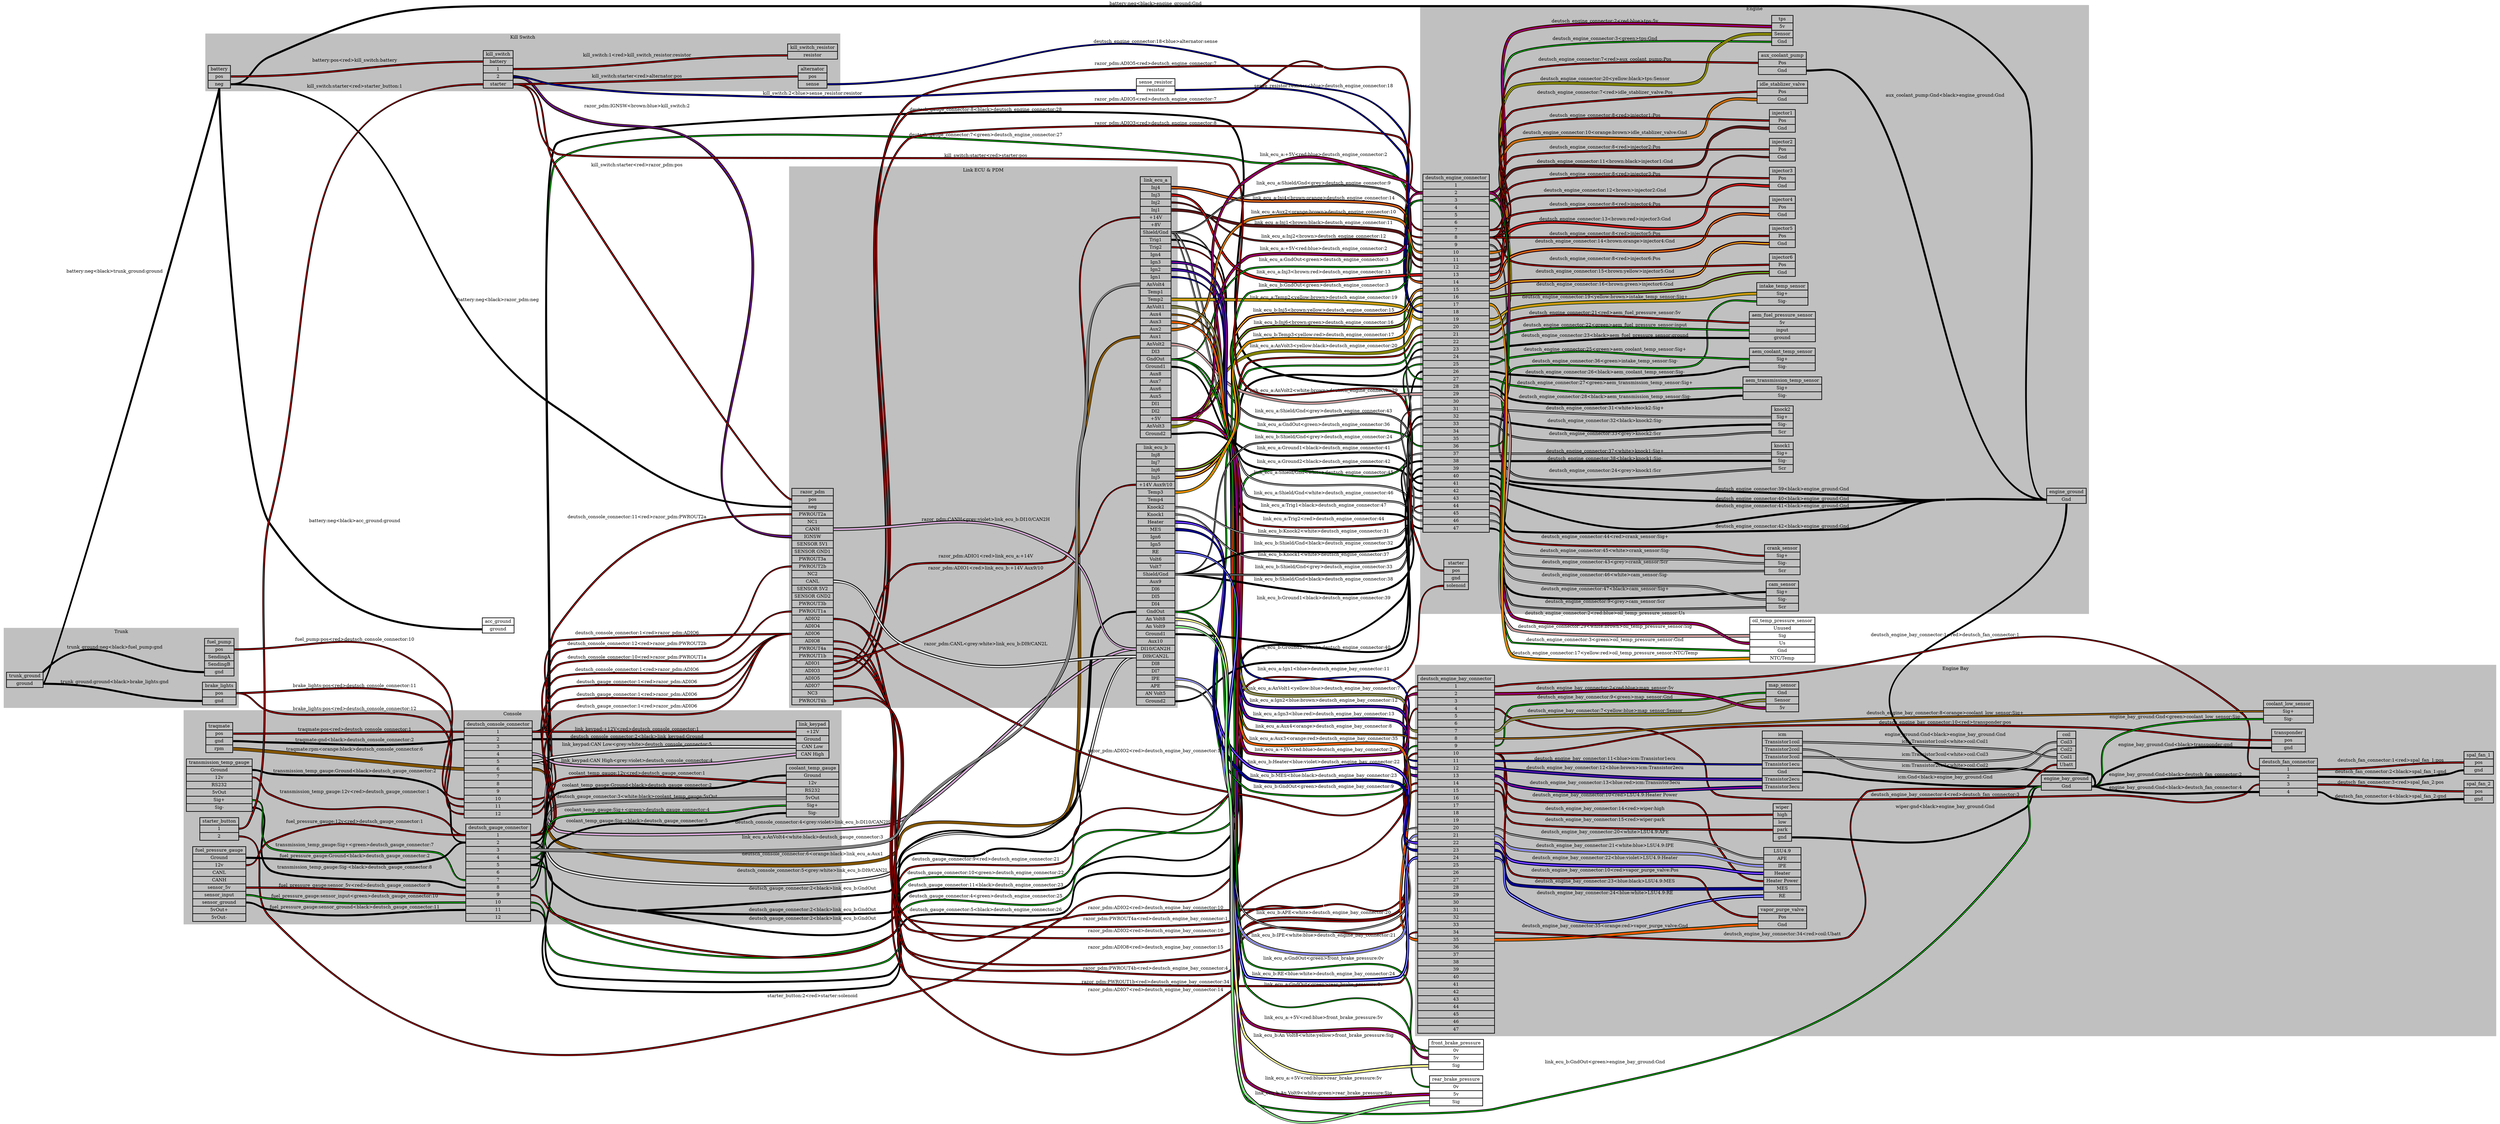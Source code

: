 graph "" {
	graph [bb="0,0,6189,3478.7",
		concentrate=true,
		rankdir=LR,
		ranksep=1.5
	];
	node [label="\N"];
	subgraph cluster_Console {
		graph [bb="459,517.31,2074,1174.3",
			color=grey,
			label=Console,
			lheight=0.21,
			lp="1266.5,1162.8",
			lwidth=0.62,
			style=filled
		];
		deutsch_console_connector	[height=4.1667,
			label="deutsch_console_connector | <1> 1 | <2> 2 | <3> 3 | <4> 4 | <5> 5 | <6> 6 | <7> 7 | <8> 8 | <9> 9 | <10> 10 | <11> 11 | <12> 12 ",
			pos="1228,993.31",
			rects="1145,1119.8,1311,1142.8 1145,1096.8,1311,1119.8 1145,1073.8,1311,1096.8 1145,1050.8,1311,1073.8 1145,1027.8,1311,1050.8 1145,1004.8,\
1311,1027.8 1145,981.81,1311,1004.8 1145,958.81,1311,981.81 1145,935.81,1311,958.81 1145,912.81,1311,935.81 1145,889.81,1311,912.81 \
1145,866.81,1311,889.81 1145,843.81,1311,866.81",
			shape=record,
			style=bold,
			width=2.3056];
		link_keypad	[height=1.6111,
			label="link_keypad | <+12V> +12V | <Ground> Ground | <CAN Low> CAN Low | <CAN High> CAN High ",
			pos="2001,1085.3",
			rects="1959.5,1119.8,2042.5,1142.8 1959.5,1096.8,2042.5,1119.8 1959.5,1073.8,2042.5,1096.8 1959.5,1050.8,2042.5,1073.8 1959.5,1027.8,2042.5,\
1050.8",
			shape=record,
			style=bold,
			width=1.1528];
		deutsch_console_connector:2 -- link_keypad:Ground	[color="black:black:black",
			label="deutsch_console_connector:2<black>link_keypad:Ground",
			labeltooltip="deutsch_console_connector:2<black>link_keypad:Ground",
			lp="1568,1092.8",
			penwidth=2.5,
			pos="1312,1085.3 1599.1,1085.3 1670.9,1085.3 1958,1085.3"];
		link_keypad:"CAN Low" -- deutsch_console_connector:5	[color="black:grey:white:grey:black",
			label="link_keypad:CAN Low<grey:white>deutsch_console_connector:5",
			labeltooltip="link_keypad:CAN Low<grey:white>deutsch_console_connector:5",
			lp="1568,1020.8",
			penwidth=2.5,
			pos="1958,1062.3 1866.9,1062.3 1849.4,1024.3 1759,1013.3 1590.5,992.86 1546.7,1009.4 1377,1013.3 1348.1,1014 1340.9,1016.3 1312,1016.3"];
		link_keypad:"+12V" -- deutsch_console_connector:1	[color="black:red:black",
			label="link_keypad:+12V<red>deutsch_console_connector:1",
			labeltooltip="link_keypad:+12V<red>deutsch_console_connector:1",
			lp="1568,1115.8",
			penwidth=2.5,
			pos="1958,1108.3 1670.9,1108.3 1599.1,1108.3 1312,1108.3"];
		link_keypad:"CAN High" -- deutsch_console_connector:4	[color="black:grey:violet:grey:black",
			label="link_keypad:CAN High<grey:violet>deutsch_console_connector:4",
			labeltooltip="link_keypad:CAN High<grey:violet>deutsch_console_connector:4",
			lp="1568,1046.8",
			penwidth=2.5,
			pos="1958,1039.3 1670.9,1039.3 1599.1,1039.3 1312,1039.3"];
		deutsch_gauge_connector	[height=4.1667,
			label="deutsch_gauge_connector | <1> 1 | <2> 2 | <3> 3 | <4> 4 | <5> 5 | <6> 6 | <7> 7 | <8> 8 | <9> 9 | <10> 10 | <11> 11 | <12> 12 ",
			pos="1228,675.31",
			rects="1149.5,801.81,1306.5,824.81 1149.5,778.81,1306.5,801.81 1149.5,755.81,1306.5,778.81 1149.5,732.81,1306.5,755.81 1149.5,709.81,1306.5,\
732.81 1149.5,686.81,1306.5,709.81 1149.5,663.81,1306.5,686.81 1149.5,640.81,1306.5,663.81 1149.5,617.81,1306.5,640.81 1149.5,594.81,\
1306.5,617.81 1149.5,571.81,1306.5,594.81 1149.5,548.81,1306.5,571.81 1149.5,525.81,1306.5,548.81",
			shape=record,
			style=bold,
			width=2.1806];
		coolant_temp_gauge	[height=2.25,
			label="coolant_temp_gauge | <Ground> Ground | <12v> 12v | <RS232> RS232 | <5vOut> 5vOut | <Sig+> Sig+ | <Sig-> Sig- ",
			pos="2001,928.31",
			rects="1936,985.81,2066,1008.8 1936,962.81,2066,985.81 1936,939.81,2066,962.81 1936,916.81,2066,939.81 1936,893.81,2066,916.81 1936,870.81,\
2066,893.81 1936,847.81,2066,870.81",
			shape=record,
			style=bold,
			width=1.8056];
		deutsch_gauge_connector:3 -- coolant_temp_gauge:"5vOut"	[color="black:white:black:white:black",
			label="deutsch_gauge_connector:3<white:black>coolant_temp_gauge:5vOut",
			labeltooltip="deutsch_gauge_connector:3<white:black>coolant_temp_gauge:5vOut",
			lp="1568,904.81",
			penwidth=2.5,
			pos="1308,744.31 1374.2,744.31 1321.3,840.55 1377,876.31 1390.1,884.69 1919.5,905.31 1935,905.31"];
		coolant_temp_gauge:"Sig-" -- deutsch_gauge_connector:5	[color="black:black:black",
			label="coolant_temp_gauge:Sig-<black>deutsch_gauge_connector:5",
			labeltooltip="coolant_temp_gauge:Sig-<black>deutsch_gauge_connector:5",
			lp="1568,830.81",
			penwidth=2.5,
			pos="1935,859.31 1855.2,859.31 1837.8,836.09 1759,823.31 1590.2,795.93 1528.2,857.24 1377,777.31 1335.8,755.52 1354.6,698.31 1308,698.31"];
		coolant_temp_gauge:"12v" -- deutsch_gauge_connector:1	[color="black:red:black",
			label="coolant_temp_gauge:12v<red>deutsch_gauge_connector:1",
			labeltooltip="coolant_temp_gauge:12v<red>deutsch_gauge_connector:1",
			lp="1568,944.81",
			penwidth=2.5,
			pos="1935,951.31 1856.5,951.31 1837.3,942.78 1759,937.31 1716.6,934.34 1413,936.95 1377,914.31 1323.6,880.72 1371.1,790.31 1308,790.31"];
		coolant_temp_gauge:Ground -- deutsch_gauge_connector:2	[color="black:black:black",
			label="coolant_temp_gauge:Ground<black>deutsch_gauge_connector:2",
			labeltooltip="coolant_temp_gauge:Ground<black>deutsch_gauge_connector:2",
			lp="1568,983.81",
			penwidth=2.5,
			pos="1935,974.31 1873,974.31 1427.3,988.69 1377,952.31 1305.9,900.85 1395.8,767.31 1308,767.31"];
		coolant_temp_gauge:"Sig+" -- deutsch_gauge_connector:4	[color="black:green:black",
			label="coolant_temp_gauge:Sig+<green>deutsch_gauge_connector:4",
			labeltooltip="coolant_temp_gauge:Sig+<green>deutsch_gauge_connector:4",
			lp="1568,864.81",
			penwidth=2.5,
			pos="1935,882.31 1856,882.31 1837.6,864.83 1759,857.31 1716.7,853.26 1413.4,860.3 1377,838.31 1325.3,807.07 1368.4,721.31 1308,721.31"];
		starter_button	[height=0.97222,
			label="starter_button | <1> 1 | <2> 2 ",
			pos="546.5,809.31",
			rects="500.5,820.81,592.5,843.81 500.5,797.81,592.5,820.81 500.5,774.81,592.5,797.81",
			shape=record,
			style=bold,
			width=1.2778];
		traqmate	[height=1.2917,
			label="traqmate | <pos> pos | <gnd> gnd | <rpm> rpm ",
			pos="546.5,1089.3",
			rects="514,1112.3,579,1135.3 514,1089.3,579,1112.3 514,1066.3,579,1089.3 514,1043.3,579,1066.3",
			shape=record,
			style=bold,
			width=0.90278];
		traqmate:gnd -- deutsch_console_connector:2	[color="black:black:black",
			label="traqmate:gnd<black>deutsch_console_connector:2",
			labeltooltip="traqmate:gnd<black>deutsch_console_connector:2",
			lp="879.5,1079.8",
			penwidth=2.5,
			pos="580.5,1077.3 624.78,1077.3 635.74,1073.4 680,1072.3 857.28,1067.9 902.53,1054.8 1079,1072.3 1108.3,1075.2 1114.5,1085.3 1144,1085.3"];
		traqmate:pos -- deutsch_console_connector:1	[color="black:red:black",
			label="traqmate:pos<red>deutsch_console_connector:1",
			labeltooltip="traqmate:pos<red>deutsch_console_connector:1",
			lp="879.5,1114.8",
			penwidth=2.5,
			pos="580.5,1101.3 830.96,1101.3 893.54,1108.3 1144,1108.3"];
		traqmate:rpm -- deutsch_console_connector:6	[color="black:orange:black:orange:black",
			label="traqmate:rpm<orange:black>deutsch_console_connector:6",
			labeltooltip="traqmate:rpm<orange:black>deutsch_console_connector:6",
			lp="879.5,1049.8",
			penwidth=2.5,
			pos="580.5,1054.3 596.24,1054.3 1128.3,993.31 1144,993.31"];
		transmission_temp_gauge	[height=2.25,
			label="transmission_temp_gauge | <Ground> Ground | <12v> 12v | <RS232> RS232 | <5vOut> 5vOut | <Sig+> Sig+ | <Sig-> Sig- ",
			pos="546.5,943.31",
			rects="467,1000.8,626,1023.8 467,977.81,626,1000.8 467,954.81,626,977.81 467,931.81,626,954.81 467,908.81,626,931.81 467,885.81,626,908.81 \
467,862.81,626,885.81",
			shape=record,
			style=bold,
			width=2.2083];
		transmission_temp_gauge:"Sig-" -- deutsch_gauge_connector:8	[color="black:black:black",
			label="transmission_temp_gauge:Sig-<black>deutsch_gauge_connector:8",
			labeltooltip="transmission_temp_gauge:Sig-<black>deutsch_gauge_connector:8",
			lp="879.5,687.81",
			penwidth=2.5,
			pos="626,874.31 715.5,874.31 611.24,737.6 680,680.31 748.4,623.32 991,657.79 1079,644.31 1110,639.55 1116.6,629.31 1148,629.31"];
		transmission_temp_gauge:"12v" -- deutsch_gauge_connector:1	[color="black:red:black",
			label="transmission_temp_gauge:12v<red>deutsch_gauge_connector:1",
			labeltooltip="transmission_temp_gauge:12v<red>deutsch_gauge_connector:1",
			lp="879.5,915.81",
			penwidth=2.5,
			pos="626,966.31 661.22,966.31 648.62,924.31 680,908.31 839.16,827.13 918.42,937.63 1079,859.31 1118,840.29 1104.6,790.31 1148,790.31"];
		transmission_temp_gauge:Ground -- deutsch_gauge_connector:2	[color="black:black:black",
			label="transmission_temp_gauge:Ground<black>deutsch_gauge_connector:2",
			labeltooltip="transmission_temp_gauge:Ground<black>deutsch_gauge_connector:2",
			lp="879.5,988.81",
			penwidth=2.5,
			pos="626,989.31 650.26,989.31 656,984.83 680,981.31 768.65,968.3 1007.6,977.48 1079,923.31 1139.4,877.47 1072.2,767.31 1148,767.31"];
		transmission_temp_gauge:"Sig+" -- deutsch_gauge_connector:7	[color="black:green:black",
			label="transmission_temp_gauge:Sig+<green>deutsch_gauge_connector:7",
			labeltooltip="transmission_temp_gauge:Sig+<green>deutsch_gauge_connector:7",
			lp="879.5,847.81",
			penwidth=2.5,
			pos="626,897.31 660.9,897.31 648.92,856.18 680,840.31 839.31,758.93 932.91,890.55 1079,787.31 1134,748.42 1080.6,652.31 1148,652.31"];
		fuel_pressure_gauge	[height=3.2083,
			label="fuel_pressure_gauge | <Ground> Ground | <12v> 12v | <CANL> CANL | <CANH> CANH | <sensor_5v> sensor_5v | <sensor_input> sensor_input | <\
sensor_ground> sensor_ground | <5vOut+> 5vOut+ | <5vOut-> 5vOut- ",
			pos="546.5,640.31",
			rects="482.5,732.31,610.5,755.31 482.5,709.31,610.5,732.31 482.5,686.31,610.5,709.31 482.5,663.31,610.5,686.31 482.5,640.31,610.5,663.31 \
482.5,617.31,610.5,640.31 482.5,594.31,610.5,617.31 482.5,571.31,610.5,594.31 482.5,548.31,610.5,571.31 482.5,525.31,610.5,548.31",
			shape=record,
			style=bold,
			width=1.7778];
		fuel_pressure_gauge:sensor_input -- deutsch_gauge_connector:10	[color="black:green:black",
			label="fuel_pressure_gauge:sensor_input<green>deutsch_gauge_connector:10",
			labeltooltip="fuel_pressure_gauge:sensor_input<green>deutsch_gauge_connector:10",
			lp="879.5,600.81",
			penwidth=2.5,
			pos="611.5,605.31 642.41,605.31 649.24,596.31 680,593.31 887.06,573.08 939.95,583.31 1148,583.31"];
		fuel_pressure_gauge:"12v" -- deutsch_gauge_connector:1	[color="black:red:black",
			label="fuel_pressure_gauge:12v<red>deutsch_gauge_connector:1",
			labeltooltip="fuel_pressure_gauge:12v<red>deutsch_gauge_connector:1",
			lp="879.5,734.81",
			penwidth=2.5,
			pos="611.5,698.31 663.54,698.31 1031.1,706.99 1079,727.31 1117.2,743.51 1106.5,790.31 1148,790.31"];
		fuel_pressure_gauge:Ground -- deutsch_gauge_connector:2	[color="black:black:black",
			label="fuel_pressure_gauge:Ground<black>deutsch_gauge_connector:2",
			labeltooltip="fuel_pressure_gauge:Ground<black>deutsch_gauge_connector:2",
			lp="879.5,775.81",
			penwidth=2.5,
			pos="611.5,721.31 643.34,721.31 648.65,736.75 680,742.31 885.1,778.66 939.7,767.31 1148,767.31"];
		fuel_pressure_gauge:sensor_5v -- deutsch_gauge_connector:9	[color="black:red:black",
			label="fuel_pressure_gauge:sensor_5v<red>deutsch_gauge_connector:9",
			labeltooltip="fuel_pressure_gauge:sensor_5v<red>deutsch_gauge_connector:9",
			lp="879.5,632.81",
			penwidth=2.5,
			pos="611.5,628.31 671.16,628.31 1088.3,606.31 1148,606.31"];
		fuel_pressure_gauge:sensor_ground -- deutsch_gauge_connector:11	[color="black:black:black",
			label="fuel_pressure_gauge:sensor_ground<black>deutsch_gauge_connector:11",
			labeltooltip="fuel_pressure_gauge:sensor_ground<black>deutsch_gauge_connector:11",
			lp="879.5,568.81",
			penwidth=2.5,
			pos="611.5,582.31 643.34,582.31 648.51,566.06 680,561.31 885.67,530.26 940,560.31 1148,560.31"];
	}
	subgraph cluster_Engine {
		graph [bb="3502,1605.3,5153,3467.3",
			color=grey,
			label=Engine,
			lheight=0.21,
			lp="4327.5,3455.8",
			lwidth=0.54,
			style=filled
		];
		deutsch_engine_connector	[height=15.347,
			label="deutsch_engine_connector | <1> 1 | <2> 2 | <3> 3 | <4> 4 | <5> 5 | <6> 6 | <7> 7 | <8> 8 | <9> 9 | <10> 10 | <11> 11 | <12> 12 | <\
13> 13 | <14> 14 | <15> 15 | <16> 16 | <17> 17 | <18> 18 | <19> 19 | <20> 20 | <21> 21 | <22> 22 | <23> 23 | <24> 24 | <25> 25 | <\
26> 26 | <27> 27 | <28> 28 | <29> 29 | <30> 30 | <31> 31 | <32> 32 | <33> 33 | <34> 34 | <35> 35 | <36> 36 | <37> 37 | <38> 38 | <\
39> 39 | <40> 40 | <41> 41 | <42> 42 | <43> 43 | <44> 44 | <45> 45 | <46> 46 | <47> 47 ",
			pos="3590.5,2408.3",
			rects="3510,2937.3,3671,2960.3 3510,2914.3,3671,2937.3 3510,2891.3,3671,2914.3 3510,2868.3,3671,2891.3 3510,2845.3,3671,2868.3 3510,2822.3,\
3671,2845.3 3510,2799.3,3671,2822.3 3510,2776.3,3671,2799.3 3510,2753.3,3671,2776.3 3510,2730.3,3671,2753.3 3510,2707.3,3671,2730.3 \
3510,2684.3,3671,2707.3 3510,2661.3,3671,2684.3 3510,2638.3,3671,2661.3 3510,2615.3,3671,2638.3 3510,2592.3,3671,2615.3 3510,2569.3,\
3671,2592.3 3510,2546.3,3671,2569.3 3510,2523.3,3671,2546.3 3510,2500.3,3671,2523.3 3510,2477.3,3671,2500.3 3510,2454.3,3671,2477.3 \
3510,2431.3,3671,2454.3 3510,2408.3,3671,2431.3 3510,2385.3,3671,2408.3 3510,2362.3,3671,2385.3 3510,2339.3,3671,2362.3 3510,2316.3,\
3671,2339.3 3510,2293.3,3671,2316.3 3510,2270.3,3671,2293.3 3510,2247.3,3671,2270.3 3510,2224.3,3671,2247.3 3510,2201.3,3671,2224.3 \
3510,2178.3,3671,2201.3 3510,2155.3,3671,2178.3 3510,2132.3,3671,2155.3 3510,2109.3,3671,2132.3 3510,2086.3,3671,2109.3 3510,2063.3,\
3671,2086.3 3510,2040.3,3671,2063.3 3510,2017.3,3671,2040.3 3510,1994.3,3671,2017.3 3510,1971.3,3671,1994.3 3510,1948.3,3671,1971.3 \
3510,1925.3,3671,1948.3 3510,1902.3,3671,1925.3 3510,1879.3,3671,1902.3 3510,1856.3,3671,1879.3",
			shape=record,
			style=bold,
			width=2.2361];
		engine_ground	[height=0.65278,
			label="engine_ground | <Gnd> Gnd ",
			pos="5096,1967.3",
			rects="5047,1967.3,5145,1990.3 5047,1944.3,5145,1967.3",
			shape=record,
			style=bold,
			width=1.3611];
		deutsch_engine_connector:40 -- engine_ground:Gnd	[color="black:black:black",
			label="deutsch_engine_connector:40<black>engine_ground:Gnd",
			labeltooltip="deutsch_engine_connector:40<black>engine_ground:Gnd",
			lp="4395,1947.8",
			penwidth=2.5,
			pos="3672.5,2028.3 3704,2028.3 3707.3,2008.4 3738,2001.3 4195,1895.5 4324,1931 4792.5,1955.3"];
		deutsch_engine_connector:41 -- engine_ground:Gnd	[color="black:black:black",
			label="deutsch_engine_connector:41<black>engine_ground:Gnd",
			labeltooltip="deutsch_engine_connector:41<black>engine_ground:Gnd",
			lp="4395,1917.8",
			penwidth=2.5,
			pos="3672.5,2005.3 3717.4,2005.3 3697.6,1947.9 3738,1928.3 3901,1849.3 4372.6,1893.5 4553,1910.3 4660.8,1920.4 4684.4,1949.2 4792.5,1955.3"];
		deutsch_engine_connector:42 -- engine_ground:Gnd	[color="black:black:black",
			label="deutsch_engine_connector:42<black>engine_ground:Gnd",
			labeltooltip="deutsch_engine_connector:42<black>engine_ground:Gnd",
			lp="4395,1874.8",
			penwidth=2.5,
			pos="4794.5,1955.3 4906,1961.4 4934.2,1955.3 5045.7,1955.3;3672.5,1982.3 3727.1,1982.3 3690.5,1905.2 3738,1878.3 3816.8,1833.7 4463.8,\
1851.4 4553,1867.3 4664.6,1887.2 4679.3,1949.1 4792.5,1955.3"];
		deutsch_engine_connector:39 -- engine_ground:Gnd	[color="black:black:black",
			label="deutsch_engine_connector:39<black>engine_ground:Gnd",
			labeltooltip="deutsch_engine_connector:39<black>engine_ground:Gnd",
			lp="4395,1977.8",
			penwidth=2.5,
			pos="3672.5,2051.3 3705.1,2051.3 3706.6,2026.9 3738,2018.3 3924.7,1967.3 4413.7,1969.4 4607,1960.3 4689.4,1956.4 4710.1,1951.2 4792.5,\
1955.3"];
		tps	[height=1.2917,
			label="tps | <5v> 5v | <Sensor> Sensor | <Gnd> Gnd ",
			pos="4395,3389.3",
			rects="4368,3412.3,4422,3435.3 4368,3389.3,4422,3412.3 4368,3366.3,4422,3389.3 4368,3343.3,4422,3366.3",
			shape=record,
			style=bold,
			width=0.75];
		deutsch_engine_connector:3 -- tps:Gnd	[color="black:green:black",
			label="deutsch_engine_connector:3<green>tps:Gnd",
			labeltooltip="deutsch_engine_connector:3<green>tps:Gnd",
			lp="3960.5,3354.8",
			penwidth=2.5,
			pos="3672.5,2880.3 3769.4,2880.3 3666.7,3245.7 3738,3311.3 3763.8,3335 4332,3354.3 4367,3354.3"];
		deutsch_engine_connector:20 -- tps:Sensor	[color="black:yellow:black:yellow:black",
			label="deutsch_engine_connector:20<yellow:black>tps:Sensor",
			labeltooltip="deutsch_engine_connector:20<yellow:black>tps:Sensor",
			lp="3960.5,3250.8",
			penwidth=2.5,
			pos="3672.5,2489.3 3834.9,2489.3 3621.4,3104.3 3738,3217.3 3773.6,3251.8 4140.6,3217.7 4183,3243.3 4222.9,3267.5 4200.7,3304 4237,3333.3 \
4284.5,3371.6 4306,3377.3 4367,3377.3"];
		deutsch_engine_connector:2 -- tps:"5v"	[color="black:red:blue:red:black",
			label="deutsch_engine_connector:2<red:blue>tps:5v",
			labeltooltip="deutsch_engine_connector:2<red:blue>tps:5v",
			lp="3960.5,3409.8",
			penwidth=2.5,
			pos="3672.5,2903.3 3776.2,2903.3 3661.7,3295.1 3738,3365.3 3789.5,3412.7 4297,3401.3 4367,3401.3"];
		cam_sensor	[height=1.2917,
			label="cam_sensor | <Sig+> Sig+ | <Sig-> Sig- | <Scr> Scr ",
			pos="4395,1659.3",
			rects="4354.5,1682.3,4435.5,1705.3 4354.5,1659.3,4435.5,1682.3 4354.5,1636.3,4435.5,1659.3 4354.5,1613.3,4435.5,1636.3",
			shape=record,
			style=bold,
			width=1.125];
		deutsch_engine_connector:9 -- cam_sensor:Scr	[color="black:grey:black",
			label="deutsch_engine_connector:9<grey>cam_sensor:Scr",
			labeltooltip="deutsch_engine_connector:9<grey>cam_sensor:Scr",
			lp="3960.5,1643.8",
			penwidth=2.5,
			pos="3672.5,2742.3 3795.6,2742.3 3649.2,1721.6 3738,1636.3 3762.6,1612.6 4318.8,1624.3 4353,1624.3"];
		deutsch_engine_connector:47 -- cam_sensor:"Sig+"	[color="black:black:black",
			label="deutsch_engine_connector:47<black>cam_sensor:Sig+",
			labeltooltip="deutsch_engine_connector:47<black>cam_sensor:Sig+",
			lp="3960.5,1684.8",
			penwidth=2.5,
			pos="3672.5,1867.3 3761.8,1867.3 3665.5,1729.5 3738,1677.3 3793.4,1637.4 4284.7,1671.3 4353,1671.3"];
		deutsch_engine_connector:46 -- cam_sensor:"Sig-"	[color="black:white:black",
			label="deutsch_engine_connector:46<white>cam_sensor:Sig-",
			labeltooltip="deutsch_engine_connector:46<white>cam_sensor:Sig-",
			lp="3960.5,1730.8",
			penwidth=2.5,
			pos="3672.5,1890.3 3752.2,1890.3 3673.7,1770.5 3738,1723.3 3778,1694 4134.1,1700.4 4183,1692.3 4260.1,1679.5 4274.8,1647.3 4353,1647.3"];
		crank_sensor	[height=1.2917,
			label="crank_sensor | <Sig+> Sig+ | <Sig-> Sig- | <Scr> Scr ",
			pos="4395,1770.3",
			rects="4351,1793.3,4439,1816.3 4351,1770.3,4439,1793.3 4351,1747.3,4439,1770.3 4351,1724.3,4439,1747.3",
			shape=record,
			style=bold,
			width=1.2222];
		deutsch_engine_connector:43 -- crank_sensor:Scr	[color="black:grey:black",
			label="deutsch_engine_connector:43<grey>crank_sensor:Scr",
			labeltooltip="deutsch_engine_connector:43<grey>crank_sensor:Scr",
			lp="3960.5,1840.8",
			penwidth=2.5,
			pos="3672.5,1959.3 3735.6,1959.3 3684.9,1867.4 3738,1833.3 3779.6,1806.5 4134.9,1821.9 4183,1810.3 4262.1,1791.2 4268.6,1735.3 4350,1735.3"];
		deutsch_engine_connector:44 -- crank_sensor:"Sig+"	[color="black:red:black",
			label="deutsch_engine_connector:44<red>crank_sensor:Sig+",
			labeltooltip="deutsch_engine_connector:44<red>crank_sensor:Sig+",
			lp="3960.5,1798.8",
			penwidth=2.5,
			pos="3672.5,1936.3 3743.2,1936.3 3678.9,1830.1 3738,1791.3 3766.4,1772.7 4316,1782.3 4350,1782.3"];
		deutsch_engine_connector:45 -- crank_sensor:"Sig-"	[color="black:white:black",
			label="deutsch_engine_connector:45<white>crank_sensor:Sig-",
			labeltooltip="deutsch_engine_connector:45<white>crank_sensor:Sig-",
			lp="3960.5,1767.8",
			penwidth=2.5,
			pos="3672.5,1913.3 3746.5,1913.3 3676.3,1801.1 3738,1760.3 3794.7,1722.8 4282,1758.3 4350,1758.3"];
		knock1	[height=1.2917,
			label="knock1 | <Sig+> Sig+ | <Sig-> Sig- | <Scr> Scr ",
			pos="4395,2086.3",
			rects="4367,2109.3,4423,2132.3 4367,2086.3,4423,2109.3 4367,2063.3,4423,2086.3 4367,2040.3,4423,2063.3",
			shape=record,
			style=bold,
			width=0.77778];
		deutsch_engine_connector:24 -- knock1:Scr	[color="black:grey:black",
			label="deutsch_engine_connector:24<grey>knock1:Scr",
			labeltooltip="deutsch_engine_connector:24<grey>knock1:Scr",
			lp="3960.5,2044.8",
			penwidth=2.5,
			pos="3672.5,2396.3 3834.7,2396.3 3613.4,2141.2 3738,2037.3 3776,2005.6 4133.6,2035.4 4183,2037.3 4264.5,2040.4 4284.4,2051.3 4366,2051.3"];
		deutsch_engine_connector:37 -- knock1:"Sig+"	[color="black:white:black",
			label="deutsch_engine_connector:37<white>knock1:Sig+",
			labeltooltip="deutsch_engine_connector:37<white>knock1:Sig+",
			lp="3960.5,2104.8",
			penwidth=2.5,
			pos="3672.5,2097.3 3980.7,2097.3 4057.8,2098.3 4366,2098.3"];
		deutsch_engine_connector:38 -- knock1:"Sig-"	[color="black:black:black",
			label="deutsch_engine_connector:38<black>knock1:Sig-",
			labeltooltip="deutsch_engine_connector:38<black>knock1:Sig-",
			lp="3960.5,2081.8",
			penwidth=2.5,
			pos="3672.5,2074.3 3980.7,2074.3 4057.8,2074.3 4366,2074.3"];
		knock2	[height=1.2917,
			label="knock2 | <Sig+> Sig+ | <Sig-> Sig- | <Scr> Scr ",
			pos="4395,2197.3",
			rects="4367,2220.3,4423,2243.3 4367,2197.3,4423,2220.3 4367,2174.3,4423,2197.3 4367,2151.3,4423,2174.3",
			shape=record,
			style=bold,
			width=0.77778];
		deutsch_engine_connector:33 -- knock2:Scr	[color="black:grey:black",
			label="deutsch_engine_connector:33<grey>knock2:Scr",
			labeltooltip="deutsch_engine_connector:33<grey>knock2:Scr",
			lp="3960.5,2166.8",
			penwidth=2.5,
			pos="3672.5,2189.3 3704.5,2189.3 3706.7,2166.1 3738,2159.3 3931.2,2117.2 3985.2,2157.7 4183,2159.3 4264.3,2160 4284.7,2162.3 4366,2162.3"];
		deutsch_engine_connector:31 -- knock2:"Sig+"	[color="black:white:black",
			label="deutsch_engine_connector:31<white>knock2:Sig+",
			labeltooltip="deutsch_engine_connector:31<white>knock2:Sig+",
			lp="3960.5,2240.8",
			penwidth=2.5,
			pos="3672.5,2235.3 3826.7,2235.3 4211.8,2209.3 4366,2209.3"];
		deutsch_engine_connector:32 -- knock2:"Sig-"	[color="black:black:black",
			label="deutsch_engine_connector:32<black>knock2:Sig-",
			labeltooltip="deutsch_engine_connector:32<black>knock2:Sig-",
			lp="3960.5,2202.8",
			penwidth=2.5,
			pos="3672.5,2212.3 3702.6,2212.3 3708.2,2199.4 3738,2195.3 4014.6,2157.8 4086.9,2185.3 4366,2185.3"];
		intake_temp_sensor	[height=0.97222,
			label="intake_temp_sensor | <Sig+> Sig+ | <Sig-> Sig- ",
			pos="4395,2585.3",
			rects="4332.5,2596.8,4457.5,2619.8 4332.5,2573.8,4457.5,2596.8 4332.5,2550.8,4457.5,2573.8",
			shape=record,
			style=bold,
			width=1.7361];
		deutsch_engine_connector:36 -- intake_temp_sensor:"Sig-"	[color="black:green:black",
			label="deutsch_engine_connector:36<green>intake_temp_sensor:Sig-",
			labeltooltip="deutsch_engine_connector:36<green>intake_temp_sensor:Sig-",
			lp="3960.5,2504.8",
			penwidth=2.5,
			pos="3672.5,2120.3 3834.3,2120.3 3616,2372.1 3738,2478.3 3775.3,2510.8 4136.7,2479.7 4183,2497.3 4211.9,2508.3 4209.1,2527.8 4237,2541.3 \
4275.5,2560 4288.2,2562.3 4331,2562.3"];
		deutsch_engine_connector:19 -- intake_temp_sensor:"Sig+"	[color="black:yellow:brown:yellow:black",
			label="deutsch_engine_connector:19<yellow:brown>intake_temp_sensor:Sig+",
			labeltooltip="deutsch_engine_connector:19<yellow:brown>intake_temp_sensor:Sig+",
			lp="3960.5,2583.8",
			penwidth=2.5,
			pos="3672.5,2512.3 3706.2,2512.3 3705.8,2540.6 3738,2550.3 3745.9,2552.7 4322.7,2585.3 4331,2585.3"];
		idle_stablizer_valve	[height=0.97222,
			label="idle_stablizer_valve | <Pos> Pos | <Gnd> Gnd ",
			pos="4395,3201.3",
			rects="4332.5,3212.8,4457.5,3235.8 4332.5,3189.8,4457.5,3212.8 4332.5,3166.8,4457.5,3189.8",
			shape=record,
			style=bold,
			width=1.7361];
		deutsch_engine_connector:10 -- idle_stablizer_valve:Gnd	[color="black:orange:brown:orange:black",
			label="deutsch_engine_connector:10<orange:brown>idle_stablizer_valve:Gnd",
			labeltooltip="deutsch_engine_connector:10<orange:brown>idle_stablizer_valve:Gnd",
			lp="3960.5,3070.8",
			penwidth=2.5,
			pos="3672.5,2719.3 3818.5,2719.3 3627.2,2946.1 3738,3041.3 3775.6,3073.6 4140.8,3037.5 4183,3063.3 4224.1,3088.5 4198.2,3128.7 4237,3157.3 \
4271.5,3182.7 4288.2,3178.3 4331,3178.3"];
		deutsch_engine_connector:7 -- idle_stablizer_valve:Pos	[color="black:red:black",
			label="deutsch_engine_connector:7<red>idle_stablizer_valve:Pos",
			labeltooltip="deutsch_engine_connector:7<red>idle_stablizer_valve:Pos",
			lp="3960.5,3205.8",
			penwidth=2.5,
			pos="3672.5,2788.3 3836.4,2788.3 3616.7,3041 3738,3151.3 3786.9,3195.8 4264.9,3201.3 4331,3201.3"];
		aux_coolant_pump	[height=0.97222,
			label="aux_coolant_pump | <Pos> Pos | <Gnd> Gnd ",
			pos="4395,3289.3",
			rects="4334.5,3300.8,4455.5,3323.8 4334.5,3277.8,4455.5,3300.8 4334.5,3254.8,4455.5,3277.8",
			shape=record,
			style=bold,
			width=1.6806];
		deutsch_engine_connector:7 -- aux_coolant_pump:Pos	[color="black:red:black",
			label="deutsch_engine_connector:7<red>aux_coolant_pump:Pos",
			labeltooltip="deutsch_engine_connector:7<red>aux_coolant_pump:Pos",
			lp="3960.5,3299.8",
			penwidth=2.5,
			pos="3672.5,2788.3 3778.8,2788.3 3659.4,3190.7 3738,3262.3 3786.9,3306.9 4266.8,3289.3 4333,3289.3"];
		aem_coolant_temp_sensor	[height=0.97222,
			label="aem_coolant_temp_sensor | <Sig+> Sig+ | <Sig-> Sig- ",
			pos="4395,2385.3",
			rects="4314,2396.8,4476,2419.8 4314,2373.8,4476,2396.8 4314,2350.8,4476,2373.8",
			shape=record,
			style=bold,
			width=2.25];
		deutsch_engine_connector:26 -- aem_coolant_temp_sensor:"Sig-"	[color="black:black:black",
			label="deutsch_engine_connector:26<black>aem_coolant_temp_sensor:Sig-",
			labeltooltip="deutsch_engine_connector:26<black>aem_coolant_temp_sensor:Sig-",
			lp="3960.5,2356.8",
			penwidth=2.5,
			pos="3672.5,2350.3 3701.6,2350.3 3708.9,2349.5 3738,2349.3 3935.8,2347.8 3985.5,2339.5 4183,2349.3 4241,2352.2 4254.9,2362.3 4313,2362.3"];
		deutsch_engine_connector:25 -- aem_coolant_temp_sensor:"Sig+"	[color="black:green:black",
			label="deutsch_engine_connector:25<green>aem_coolant_temp_sensor:Sig+",
			labeltooltip="deutsch_engine_connector:25<green>aem_coolant_temp_sensor:Sig+",
			lp="3960.5,2390.8",
			penwidth=2.5,
			pos="3672.5,2373.3 3957.2,2373.3 4028.3,2385.3 4313,2385.3"];
		aem_transmission_temp_sensor	[height=0.97222,
			label="aem_transmission_temp_sensor | <Sig+> Sig+ | <Sig-> Sig- ",
			pos="4395,2297.3",
			rects="4299.5,2308.8,4490.5,2331.8 4299.5,2285.8,4490.5,2308.8 4299.5,2262.8,4490.5,2285.8",
			shape=record,
			style=bold,
			width=2.6528];
		deutsch_engine_connector:28 -- aem_transmission_temp_sensor:"Sig-"	[color="black:black:black",
			label="deutsch_engine_connector:28<black>aem_transmission_temp_sensor:Sig-",
			labeltooltip="deutsch_engine_connector:28<black>aem_transmission_temp_sensor:Sig-",
			lp="3960.5,2280.8",
			penwidth=2.5,
			pos="3672.5,2304.3 3704.7,2304.3 3706.6,2280.4 3738,2273.3 3931,2229.9 3985.2,2272.4 4183,2273.3 4234.1,2273.5 4246.9,2274.3 4298,2274.3"];
		deutsch_engine_connector:27 -- aem_transmission_temp_sensor:"Sig+"	[color="black:green:black",
			label="deutsch_engine_connector:27<green>aem_transmission_temp_sensor:Sig+",
			labeltooltip="deutsch_engine_connector:27<green>aem_transmission_temp_sensor:Sig+",
			lp="3960.5,2331.8",
			penwidth=2.5,
			pos="3672.5,2327.3 3742.1,2327.3 4228.4,2297.3 4298,2297.3"];
		aem_fuel_pressure_sensor	[height=1.2917,
			label="aem_fuel_pressure_sensor | <5v> 5v | <input> input | <ground> ground ",
			pos="4395,2485.3",
			rects="4314.5,2508.3,4475.5,2531.3 4314.5,2485.3,4475.5,2508.3 4314.5,2462.3,4475.5,2485.3 4314.5,2439.3,4475.5,2462.3",
			shape=record,
			style=bold,
			width=2.2361];
		deutsch_engine_connector:23 -- aem_fuel_pressure_sensor:ground	[color="black:black:black",
			label="deutsch_engine_connector:23<black>aem_fuel_pressure_sensor:ground",
			labeltooltip="deutsch_engine_connector:23<black>aem_fuel_pressure_sensor:ground",
			lp="3960.5,2432.8",
			penwidth=2.5,
			pos="3672.5,2420.3 3899.4,2420.3 3957.2,2402.7 4183,2425.3 4241.5,2431.2 4254.2,2450.3 4313,2450.3"];
		deutsch_engine_connector:21 -- aem_fuel_pressure_sensor:"5v"	[color="black:red:black",
			label="deutsch_engine_connector:21<red>aem_fuel_pressure_sensor:5v",
			labeltooltip="deutsch_engine_connector:21<red>aem_fuel_pressure_sensor:5v",
			lp="3960.5,2538.8",
			penwidth=2.5,
			pos="3672.5,2466.3 3709.1,2466.3 3703.3,2504.6 3738,2516.3 3831.7,2548 4084.4,2523.5 4183,2516.3 4241.2,2512.1 4254.6,2497.3 4313,2497.3"];
		deutsch_engine_connector:22 -- aem_fuel_pressure_sensor:input	[color="black:green:black",
			label="deutsch_engine_connector:22<green>aem_fuel_pressure_sensor:input",
			labeltooltip="deutsch_engine_connector:22<green>aem_fuel_pressure_sensor:input",
			lp="3960.5,2470.8",
			penwidth=2.5,
			pos="3672.5,2443.3 3899.6,2443.3 3956.3,2450.2 4183,2463.3 4240.9,2466.7 4255.1,2473.3 4313,2473.3"];
		injector1	[height=0.97222,
			label="injector1 | <Pos> Pos | <Gnd> Gnd ",
			pos="4395,3113.3",
			rects="4362.5,3124.8,4427.5,3147.8 4362.5,3101.8,4427.5,3124.8 4362.5,3078.8,4427.5,3101.8",
			shape=record,
			style=bold,
			width=0.90278];
		deutsch_engine_connector:11 -- injector1:Gnd	[color="black:brown:black:brown:black",
			label="deutsch_engine_connector:11<brown:black>injector1:Gnd",
			labeltooltip="deutsch_engine_connector:11<brown:black>injector1:Gnd",
			lp="3960.5,2985.8",
			penwidth=2.5,
			pos="3672.5,2696.3 3791.7,2696.3 3645.8,2880.8 3738,2956.3 3776.3,2987.7 4140.6,2952.8 4183,2978.3 4223.3,3002.6 4198.2,3042.7 4237,3069.3 \
4283.1,3100.9 4305.1,3090.3 4361,3090.3"];
		deutsch_engine_connector:8 -- injector1:Pos	[color="black:red:black",
			label="deutsch_engine_connector:8<red>injector1:Pos",
			labeltooltip="deutsch_engine_connector:8<red>injector1:Pos",
			lp="3960.5,3139.8",
			penwidth=2.5,
			pos="3672.5,2765.3 3816.4,2765.3 3628.7,2988.7 3738,3082.3 3843.3,3172.5 4222.4,3113.3 4361,3113.3"];
		injector2	[height=0.97222,
			label="injector2 | <Pos> Pos | <Gnd> Gnd ",
			pos="4395,3025.3",
			rects="4362.5,3036.8,4427.5,3059.8 4362.5,3013.8,4427.5,3036.8 4362.5,2990.8,4427.5,3013.8",
			shape=record,
			style=bold,
			width=0.90278];
		deutsch_engine_connector:12 -- injector2:Gnd	[color="black:brown:black",
			label="deutsch_engine_connector:12<brown>injector2:Gnd",
			labeltooltip="deutsch_engine_connector:12<brown>injector2:Gnd",
			lp="3960.5,2898.8",
			penwidth=2.5,
			pos="3672.5,2673.3 3763.5,2673.3 3665.5,2812.3 3738,2867.3 3816.9,2927.2 4098.2,2840.2 4183,2891.3 4223,2915.4 4198.5,2955 4237,2981.3 \
4283.2,3012.8 4305.1,3002.3 4361,3002.3"];
		deutsch_engine_connector:8 -- injector2:Pos	[color="black:red:black",
			label="deutsch_engine_connector:8<red>injector2:Pos",
			labeltooltip="deutsch_engine_connector:8<red>injector2:Pos",
			lp="3960.5,3029.8",
			penwidth=2.5,
			pos="3672.5,2765.3 3779.6,2765.3 3654,2930.8 3738,2997.3 3765.2,3018.8 4326.4,3025.3 4361,3025.3"];
		injector3	[height=0.97222,
			label="injector3 | <Pos> Pos | <Gnd> Gnd ",
			pos="4395,2937.3",
			rects="4362.5,2948.8,4427.5,2971.8 4362.5,2925.8,4427.5,2948.8 4362.5,2902.8,4427.5,2925.8",
			shape=record,
			style=bold,
			width=0.90278];
		deutsch_engine_connector:13 -- injector3:Gnd	[color="black:brown:red:brown:black",
			label="deutsch_engine_connector:13<brown:red>injector3:Gnd",
			labeltooltip="deutsch_engine_connector:13<brown:red>injector3:Gnd",
			lp="3960.5,2812.8",
			penwidth=2.5,
			pos="3672.5,2650.3 3738.4,2650.3 3682.9,2747.1 3738,2783.3 3820.7,2837.7 4097.8,2754.8 4183,2805.3 4222.5,2828.7 4199,2867.6 4237,2893.3 \
4283.3,2924.6 4305.1,2914.3 4361,2914.3"];
		deutsch_engine_connector:8 -- injector3:Pos	[color="black:red:black",
			label="deutsch_engine_connector:8<red>injector3:Pos",
			labeltooltip="deutsch_engine_connector:8<red>injector3:Pos",
			lp="3960.5,2945.8",
			penwidth=2.5,
			pos="3672.5,2765.3 3743.2,2765.3 3679.4,2870.7 3738,2910.3 3795.4,2949.1 4291.7,2937.3 4361,2937.3"];
		injector4	[height=0.97222,
			label="injector4 | <Pos> Pos | <Gnd> Gnd ",
			pos="4395,2849.3",
			rects="4362.5,2860.8,4427.5,2883.8 4362.5,2837.8,4427.5,2860.8 4362.5,2814.8,4427.5,2837.8",
			shape=record,
			style=bold,
			width=0.90278];
		deutsch_engine_connector:14 -- injector4:Gnd	[color="black:brown:orange:brown:black",
			label="deutsch_engine_connector:14<brown:orange>injector4:Gnd",
			labeltooltip="deutsch_engine_connector:14<brown:orange>injector4:Gnd",
			lp="3960.5,2749.8",
			penwidth=2.5,
			pos="3672.5,2627.3 3718.1,2627.3 3697.5,2685.3 3738,2706.3 3914,2797.9 4006.2,2652.2 4183,2742.3 4215.9,2759.1 4204.9,2787.1 4237,2805.3 \
4285.6,2832.8 4305.1,2826.3 4361,2826.3"];
		deutsch_engine_connector:8 -- injector4:Pos	[color="black:red:black",
			label="deutsch_engine_connector:8<red>injector4:Pos",
			labeltooltip="deutsch_engine_connector:8<red>injector4:Pos",
			lp="3960.5,2855.8",
			penwidth=2.5,
			pos="3672.5,2765.3 3711.7,2765.3 3701.7,2809.5 3738,2824.3 3802.2,2850.4 4291.7,2849.3 4361,2849.3"];
		injector5	[height=0.97222,
			label="injector5 | <Pos> Pos | <Gnd> Gnd ",
			pos="4395,2761.3",
			rects="4362.5,2772.8,4427.5,2795.8 4362.5,2749.8,4427.5,2772.8 4362.5,2726.8,4427.5,2749.8",
			shape=record,
			style=bold,
			width=0.90278];
		deutsch_engine_connector:15 -- injector5:Gnd	[color="black:brown:yellow:brown:black",
			label="deutsch_engine_connector:15<brown:yellow>injector5:Gnd",
			labeltooltip="deutsch_engine_connector:15<brown:yellow>injector5:Gnd",
			lp="3960.5,2658.8",
			penwidth=2.5,
			pos="3672.5,2604.3 3703.8,2604.3 3707.4,2623.7 3738,2630.3 3834.8,2651.2 4094.6,2606.8 4183,2651.3 4216.9,2668.3 4204.2,2698.3 4237,2717.3 \
4285.3,2745.4 4305.1,2738.3 4361,2738.3"];
		deutsch_engine_connector:8 -- injector5:Pos	[color="black:red:black",
			label="deutsch_engine_connector:8<red>injector5:Pos",
			labeltooltip="deutsch_engine_connector:8<red>injector5:Pos",
			lp="3960.5,2771.8",
			penwidth=2.5,
			pos="3672.5,2765.3 3978.5,2765.3 4055,2761.3 4361,2761.3"];
		injector6	[height=0.97222,
			label="injector6 | <Pos> Pos | <Gnd> Gnd ",
			pos="4395,2673.3",
			rects="4362.5,2684.8,4427.5,2707.8 4362.5,2661.8,4427.5,2684.8 4362.5,2638.8,4427.5,2661.8",
			shape=record,
			style=bold,
			width=0.90278];
		deutsch_engine_connector:16 -- injector6:Gnd	[color="black:brown:green:brown:black",
			label="deutsch_engine_connector:16<brown:green>injector6:Gnd",
			labeltooltip="deutsch_engine_connector:16<brown:green>injector6:Gnd",
			lp="3960.5,2622.8",
			penwidth=2.5,
			pos="3672.5,2581.3 3702,2581.3 3708.7,2589.1 3738,2592.3 3934.9,2613.9 3987.3,2585.2 4183,2615.3 4207.5,2619.1 4212.8,2624.1 4237,2629.3 \
4291.7,2641 4305.1,2650.3 4361,2650.3"];
		deutsch_engine_connector:8 -- injector6:Pos	[color="black:red:black",
			label="deutsch_engine_connector:8<red>injector6:Pos",
			labeltooltip="deutsch_engine_connector:8<red>injector6:Pos",
			lp="3960.5,2698.8",
			penwidth=2.5,
			pos="3672.5,2765.3 3716.4,2765.3 3698.2,2709.9 3738,2691.3 3800.7,2662 4291.7,2673.3 4361,2673.3"];
		aux_coolant_pump:Gnd -- engine_ground:Gnd	[color="black:black:black",
			label="aux_coolant_pump:Gnd<black>engine_ground:Gnd",
			labeltooltip="aux_coolant_pump:Gnd<black>engine_ground:Gnd",
			lp="4793.5,3236.8",
			penwidth=2.5,
			pos="4457,3266.3 5095.8,3266.3 4407.2,1955.3 5046,1955.3"];
		starter	[height=1.2917,
			label="starter | <pos> pos | <gnd> gnd | <solenoid> solenoid ",
			pos="3590.5,3218.3",
			rects="3559.5,3241.3,3621.5,3264.3 3559.5,3218.3,3621.5,3241.3 3559.5,3195.3,3621.5,3218.3 3559.5,3172.3,3621.5,3195.3",
			shape=record,
			style=bold,
			width=0.86111];
	}
	subgraph "cluster_Engine Bay" {
		graph [bb="3489,302.31,6181,1447.3",
			color=grey,
			label="Engine Bay",
			lheight=0.21,
			lp="4835,1435.8",
			lwidth=0.89,
			style=filled
		];
		deutsch_engine_bay_connector	[height=15.347,
			label="deutsch_engine_bay_connector | <1> 1 | <2> 2 | <3> 3 | <4> 4 | <5> 5 | <6> 6 | <7> 7 | <8> 8 | <9> 9 | <10> 10 | <11> 11 | <12> \
12 | <13> 13 | <14> 14 | <15> 15 | <16> 16 | <17> 17 | <18> 18 | <19> 19 | <20> 20 | <21> 21 | <22> 22 | <23> 23 | <24> 24 | <25> \
25 | <26> 26 | <27> 27 | <28> 28 | <29> 29 | <30> 30 | <31> 31 | <32> 32 | <33> 33 | <34> 34 | <35> 35 | <36> 36 | <37> 37 | <38> \
38 | <39> 39 | <40> 40 | <41> 41 | <42> 42 | <43> 43 | <44> 44 | <45> 45 | <46> 46 | <47> 47 ",
			pos="3590.5,863.31",
			rects="3497,1392.3,3684,1415.3 3497,1369.3,3684,1392.3 3497,1346.3,3684,1369.3 3497,1323.3,3684,1346.3 3497,1300.3,3684,1323.3 3497,1277.3,\
3684,1300.3 3497,1254.3,3684,1277.3 3497,1231.3,3684,1254.3 3497,1208.3,3684,1231.3 3497,1185.3,3684,1208.3 3497,1162.3,3684,1185.3 \
3497,1139.3,3684,1162.3 3497,1116.3,3684,1139.3 3497,1093.3,3684,1116.3 3497,1070.3,3684,1093.3 3497,1047.3,3684,1070.3 3497,1024.3,\
3684,1047.3 3497,1001.3,3684,1024.3 3497,978.31,3684,1001.3 3497,955.31,3684,978.31 3497,932.31,3684,955.31 3497,909.31,3684,932.31 \
3497,886.31,3684,909.31 3497,863.31,3684,886.31 3497,840.31,3684,863.31 3497,817.31,3684,840.31 3497,794.31,3684,817.31 3497,771.31,\
3684,794.31 3497,748.31,3684,771.31 3497,725.31,3684,748.31 3497,702.31,3684,725.31 3497,679.31,3684,702.31 3497,656.31,3684,679.31 \
3497,633.31,3684,656.31 3497,610.31,3684,633.31 3497,587.31,3684,610.31 3497,564.31,3684,587.31 3497,541.31,3684,564.31 3497,518.31,\
3684,541.31 3497,495.31,3684,518.31 3497,472.31,3684,495.31 3497,449.31,3684,472.31 3497,426.31,3684,449.31 3497,403.31,3684,426.31 \
3497,380.31,3684,403.31 3497,357.31,3684,380.31 3497,334.31,3684,357.31 3497,311.31,3684,334.31",
			shape=record,
			style=bold,
			width=2.5972];
		deutsch_fan_connector	[height=1.6111,
			label="deutsch_fan_connector | <1> 1 | <2> 2 | <3> 3 | <4> 4 ",
			pos="5653,1069.3",
			rects="5582,1103.8,5724,1126.8 5582,1080.8,5724,1103.8 5582,1057.8,5724,1080.8 5582,1034.8,5724,1057.8 5582,1011.8,5724,1034.8",
			shape=record,
			style=bold,
			width=1.9722];
		deutsch_engine_bay_connector:4 -- deutsch_fan_connector:3	[color="black:red:black",
			label="deutsch_engine_bay_connector:4<red>deutsch_fan_connector:3",
			labeltooltip="deutsch_engine_bay_connector:4<red>deutsch_fan_connector:3",
			lp="4793.5,1041.8",
			penwidth=2.5,
			pos="3684,1312.3 3711.5,1312.3 3712.5,1292.4 3738,1282.3 3927.7,1207 4026.3,1300 4183,1169.3 4227.3,1132.4 4188.5,1082.6 4237,1051.3 \
4299.8,1010.8 5507.3,1046.3 5582,1046.3"];
		deutsch_engine_bay_connector:1 -- deutsch_fan_connector:1	[color="black:red:black",
			label="deutsch_engine_bay_connector:1<red>deutsch_fan_connector:1",
			labeltooltip="deutsch_engine_bay_connector:1<red>deutsch_fan_connector:1",
			lp="4793.5,1405.8",
			penwidth=2.5,
			pos="3684,1381.3 3708.1,1381.3 3713.9,1384.7 3738,1386.3 3959.5,1400.8 4015.1,1401.1 4237,1405.3 4377.4,1408 4413.2,1419.1 4553,1405.3 \
4745.6,1386.3 4793.1,1370.5 4980,1320.3 5085.2,1292.1 5106.7,1269.1 5212,1241.3 5350.2,1204.8 5410.5,1262.8 5528,1181.3 5566,1154.9 \
5535.7,1092.3 5582,1092.3"];
		map_sensor	[height=1.2917,
			label="map_sensor | <Gnd> Gnd | <Sensor> Sensor | <5v> 5v ",
			pos="4395,1349.3",
			rects="4354,1372.3,4436,1395.3 4354,1349.3,4436,1372.3 4354,1326.3,4436,1349.3 4354,1303.3,4436,1326.3",
			shape=record,
			style=bold,
			width=1.1389];
		deutsch_engine_bay_connector:9 -- map_sensor:Gnd	[color="black:green:black",
			label="deutsch_engine_bay_connector:9<green>map_sensor:Gnd",
			labeltooltip="deutsch_engine_bay_connector:9<green>map_sensor:Gnd",
			lp="3960.5,1347.8",
			penwidth=2.5,
			pos="3684,1197.3 3742.5,1197.3 3689.7,1284.3 3738,1317.3 3778.9,1345.3 4133.7,1336 4183,1340.3 4258.8,1346.9 4276.9,1361.3 4353,1361.3"];
		deutsch_engine_bay_connector:7 -- map_sensor:Sensor	[color="black:yellow:blue:yellow:black",
			label="deutsch_engine_bay_connector:7<yellow:blue>map_sensor:Sensor",
			labeltooltip="deutsch_engine_bay_connector:7<yellow:blue>map_sensor:Sensor",
			lp="3960.5,1305.8",
			penwidth=2.5,
			pos="3684,1243.3 3712.8,1243.3 3710.6,1270.4 3738,1279.3 3832.1,1310 4084.9,1285.1 4183,1298.3 4259.8,1308.7 4275.5,1337.3 4353,1337.3"];
		deutsch_engine_bay_connector:2 -- map_sensor:"5v"	[color="black:red:blue:red:black",
			label="deutsch_engine_bay_connector:2<red:blue>map_sensor:5v",
			labeltooltip="deutsch_engine_bay_connector:2<red:blue>map_sensor:5v",
			lp="3960.5,1374.8",
			penwidth=2.5,
			pos="3684,1358.3 3905.8,1358.3 3962.8,1382.2 4183,1355.3 4260.2,1345.9 4275.3,1314.3 4353,1314.3"];
		"LSU4.9"	[height=2.25,
			label="LSU4.9 | <APE> APE | <IPE> IPE | <Heater> Heater | <Heater Power> Heater Power | <MES> MES | <RE> RE ",
			pos="4395,807.31",
			rects="4349.5,864.81,4440.5,887.81 4349.5,841.81,4440.5,864.81 4349.5,818.81,4440.5,841.81 4349.5,795.81,4440.5,818.81 4349.5,772.81,4440.5,\
795.81 4349.5,749.81,4440.5,772.81 4349.5,726.81,4440.5,749.81",
			shape=record,
			style=bold,
			width=1.2639];
		deutsch_engine_bay_connector:10 -- "LSU4.9":"Heater Power"	[color="black:red:black",
			label="deutsch_engine_bay_connector:10<red>LSU4.9:Heater Power",
			labeltooltip="deutsch_engine_bay_connector:10<red>LSU4.9:Heater Power",
			lp="3960.5,1047.8",
			penwidth=2.5,
			pos="3684,1174.3 3748.2,1174.3 3685.7,1077.6 3738,1040.3 3818.6,982.8 4101.3,1073.2 4183,1017.3 4231.3,984.29 4204,945.59 4237,897.31 \
4276.7,839.19 4277.6,784.31 4348,784.31"];
		deutsch_engine_bay_connector:20 -- "LSU4.9":APE	[color="black:white:black",
			label="deutsch_engine_bay_connector:20<white>LSU4.9:APE",
			labeltooltip="deutsch_engine_bay_connector:20<white>LSU4.9:APE",
			lp="3960.5,933.81",
			penwidth=2.5,
			pos="3684,944.31 3709.3,944.31 3713.1,931 3738,926.31 3932.6,889.55 3987.9,937.39 4183,903.31 4258.5,890.12 4271.4,853.31 4348,853.31"];
		deutsch_engine_bay_connector:21 -- "LSU4.9":IPE	[color="black:white:blue:white:black",
			label="deutsch_engine_bay_connector:21<white:blue>LSU4.9:IPE",
			labeltooltip="deutsch_engine_bay_connector:21<white:blue>LSU4.9:IPE",
			lp="3960.5,891.81",
			penwidth=2.5,
			pos="3684,921.31 3713.1,921.31 3710.4,893.51 3738,884.31 3831.9,853.01 4084.8,877.73 4183,865.31 4257.4,855.9 4273,830.31 4348,830.31"];
		deutsch_engine_bay_connector:22 -- "LSU4.9":Heater	[color="black:blue:violet:blue:black",
			label="deutsch_engine_bay_connector:22<blue:violet>LSU4.9:Heater",
			labeltooltip="deutsch_engine_bay_connector:22<blue:violet>LSU4.9:Heater",
			lp="3960.5,853.81",
			penwidth=2.5,
			pos="3684,898.31 3717.3,898.31 3707.4,859.42 3738,846.31 3783.5,826.83 4133.7,831.34 4183,827.31 4256.6,821.28 4274.1,807.31 4348,807.31"];
		deutsch_engine_bay_connector:23 -- "LSU4.9":MES	[color="black:blue:black:blue:black",
			label="deutsch_engine_bay_connector:23<blue:black>LSU4.9:MES",
			labeltooltip="deutsch_engine_bay_connector:23<blue:black>LSU4.9:MES",
			lp="3960.5,781.81",
			penwidth=2.5,
			pos="3684,875.31 3734.9,875.31 3694.6,800.94 3738,774.31 3795.8,738.84 4280.2,761.31 4348,761.31"];
		deutsch_engine_bay_connector:24 -- "LSU4.9":RE	[color="black:blue:white:blue:black",
			label="deutsch_engine_bay_connector:24<blue:white>LSU4.9:RE",
			labeltooltip="deutsch_engine_bay_connector:24<blue:white>LSU4.9:RE",
			lp="3960.5,741.81",
			penwidth=2.5,
			pos="3684,851.31 3741.3,851.31 3689.8,765.17 3738,734.31 3852.2,661.25 4212.4,738.31 4348,738.31"];
		coolant_low_sensor	[height=0.97222,
			label="coolant_low_sensor | <Sig+> Sig+ | <Sig-> Sig- ",
			pos="5653,1294.3",
			rects="5590.5,1305.8,5715.5,1328.8 5590.5,1282.8,5715.5,1305.8 5590.5,1259.8,5715.5,1282.8",
			shape=record,
			style=bold,
			width=1.7361];
		deutsch_engine_bay_connector:8 -- coolant_low_sensor:"Sig+"	[color="black:orange:black",
			label="deutsch_engine_bay_connector:8<orange>coolant_low_sensor:Sig+",
			labeltooltip="deutsch_engine_bay_connector:8<orange>coolant_low_sensor:Sig+",
			lp="4793.5,1299.8",
			penwidth=2.5,
			pos="3684,1220.3 3930.5,1220.3 3991,1247.3 4237,1262.3 4836.9,1298.9 4987.9,1294.3 5589,1294.3"];
		vapor_purge_valve	[height=0.97222,
			label="vapor_purge_valve | <Pos> Pos | <Gnd> Gnd ",
			pos="4395,621.31",
			rects="4334.5,632.81,4455.5,655.81 4334.5,609.81,4455.5,632.81 4334.5,586.81,4455.5,609.81",
			shape=record,
			style=bold,
			width=1.6806];
		deutsch_engine_bay_connector:35 -- vapor_purge_valve:Gnd	[color="black:orange:red:orange:black",
			label="deutsch_engine_bay_connector:35<orange:red>vapor_purge_valve:Gnd",
			labeltooltip="deutsch_engine_bay_connector:35<orange:red>vapor_purge_valve:Gnd",
			lp="3960.5,605.81",
			penwidth=2.5,
			pos="3684,598.31 3972.4,598.31 4044.6,598.31 4333,598.31"];
		deutsch_engine_bay_connector:10 -- vapor_purge_valve:Pos	[color="black:red:black",
			label="deutsch_engine_bay_connector:10<red>vapor_purge_valve:Pos",
			labeltooltip="deutsch_engine_bay_connector:10<red>vapor_purge_valve:Pos",
			lp="3960.5,815.81",
			penwidth=2.5,
			pos="3684,1174.3 3766.2,1174.3 3676.9,863.35 3738,808.31 3774.8,775.18 4141.9,816.93 4183,789.31 4230.9,757.12 4197.3,713.12 4237,671.31 \
4270.1,636.43 4284.9,621.31 4333,621.31"];
		transponder	[height=0.97222,
			label="transponder | <pos> pos | <gnd> gnd ",
			pos="5653,1188.3",
			rects="5613,1199.8,5693,1222.8 5613,1176.8,5693,1199.8 5613,1153.8,5693,1176.8",
			shape=record,
			style=bold,
			width=1.1111];
		deutsch_engine_bay_connector:10 -- transponder:pos	[color="black:red:black",
			label="deutsch_engine_bay_connector:10<red>transponder:pos",
			labeltooltip="deutsch_engine_bay_connector:10<red>transponder:pos",
			lp="4793.5,1271.8",
			penwidth=2.5,
			pos="3684,1174.3 3932.3,1174.3 3989.4,1234.8 4237,1254.3 4401.6,1267.3 4815,1258.9 4980,1264.3 5083.2,1267.7 5108.8,1273.6 5212,1276.3 \
5282.2,1278.1 5463.4,1303.9 5528,1276.3 5577.7,1255 5557.9,1188.3 5612,1188.3"];
		icm	[height=2.5694,
			label="icm | <Transistor1coil> Transistor1coil | <Transistor2coil> Transistor2coil | <Transistor3coil> Transistor3coil | <Transistor1ecu> \
Transistor1ecu | <Gnd> Gnd | <Transistor2ecu> Transistor2ecu | <Transistor3ecu> Transistor3ecu ",
			pos="4395,1152.3",
			rects="4346,1221.3,4444,1244.3 4346,1198.3,4444,1221.3 4346,1175.3,4444,1198.3 4346,1152.3,4444,1175.3 4346,1129.3,4444,1152.3 4346,1106.3,\
4444,1129.3 4346,1083.3,4444,1106.3 4346,1060.3,4444,1083.3",
			shape=record,
			style=bold,
			width=1.3611];
		deutsch_engine_bay_connector:13 -- icm:Transistor3ecu	[color="black:blue:red:blue:black",
			label="deutsch_engine_bay_connector:13<blue:red>icm:Transistor3ecu",
			labeltooltip="deutsch_engine_bay_connector:13<blue:red>icm:Transistor3ecu",
			lp="3960.5,1085.8",
			penwidth=2.5,
			pos="3684,1105.3 3710.8,1105.3 3711.9,1084.6 3738,1078.3 3869.1,1046.6 4210.1,1071.3 4345,1071.3"];
		deutsch_engine_bay_connector:11 -- icm:Transistor1ecu	[color="black:blue:black",
			label="deutsch_engine_bay_connector:11<blue>icm:Transistor1ecu",
			labeltooltip="deutsch_engine_bay_connector:11<blue>icm:Transistor1ecu",
			lp="3960.5,1157.8",
			penwidth=2.5,
			pos="3684,1151.3 3977.8,1151.3 4051.2,1140.3 4345,1140.3"];
		deutsch_engine_bay_connector:12 -- icm:Transistor2ecu	[color="black:blue:brown:blue:black",
			label="deutsch_engine_bay_connector:12<blue:brown>icm:Transistor2ecu",
			labeltooltip="deutsch_engine_bay_connector:12<blue:brown>icm:Transistor2ecu",
			lp="3960.5,1129.8",
			penwidth=2.5,
			pos="3684,1128.3 3708.1,1128.3 3713.9,1124.2 3738,1122.3 4007.2,1101.2 4074.9,1094.3 4345,1094.3"];
		coil	[height=1.6111,
			label="coil | <Coil3> Coil3 | <Coil2> Coil2 | <Coil1> Coil1 | <Ubatt> Ubatt ",
			pos="5096,1184.3",
			rects="5069,1218.8,5123,1241.8 5069,1195.8,5123,1218.8 5069,1172.8,5123,1195.8 5069,1149.8,5123,1172.8 5069,1126.8,5123,1149.8",
			shape=record,
			style=bold,
			width=0.75];
		deutsch_engine_bay_connector:34 -- coil:Ubatt	[color="black:red:black",
			label="deutsch_engine_bay_connector:34<red>coil:Ubatt",
			labeltooltip="deutsch_engine_bay_connector:34<red>coil:Ubatt",
			lp="4395,709.81",
			penwidth=2.5,
			pos="3684,621.31 3708.2,621.31 4535.4,685.67 4553,702.31 4669.1,811.84 4487.5,951.52 4607,1057.3 4622.5,1071 4960.8,1060.6 4980,1068.3 \
5026.4,1087 5018,1138.3 5068,1138.3"];
		wiper	[height=1.6111,
			label="wiper | <high> high | <low> low | <park> park | <gnd> gnd ",
			pos="4395,964.31",
			rects="4368,998.81,4422,1021.8 4368,975.81,4422,998.81 4368,952.81,4422,975.81 4368,929.81,4422,952.81 4368,906.81,4422,929.81",
			shape=record,
			style=bold,
			width=0.75];
		deutsch_engine_bay_connector:15 -- wiper:park	[color="black:red:black",
			label="deutsch_engine_bay_connector:15<red>wiper:park",
			labeltooltip="deutsch_engine_bay_connector:15<red>wiper:park",
			lp="3960.5,971.81",
			penwidth=2.5,
			pos="3684,1059.3 3732.6,1059.3 3696.5,989.49 3738,964.31 3767.9,946.17 4332,941.31 4367,941.31"];
		deutsch_engine_bay_connector:14 -- wiper:high	[color="black:red:black",
			label="deutsch_engine_bay_connector:14<red>wiper:high",
			labeltooltip="deutsch_engine_bay_connector:14<red>wiper:high",
			lp="3960.5,1005.8",
			penwidth=2.5,
			pos="3684,1082.3 3728.4,1082.3 3699.2,1019.9 3738,998.31 3799.1,964.28 4297.1,987.31 4367,987.31"];
		spal_fan_1	[height=0.97222,
			label="spal_fan_1 | <pos> pos | <gnd> gnd ",
			pos="6135,1114.3",
			rects="6097,1125.8,6173,1148.8 6097,1102.8,6173,1125.8 6097,1079.8,6173,1102.8",
			shape=record,
			style=bold,
			width=1.0556];
		deutsch_fan_connector:2 -- spal_fan_1:gnd	[color="black:black:black",
			label="deutsch_fan_connector:2<black>spal_fan_1:gnd",
			labeltooltip="deutsch_fan_connector:2<black>spal_fan_1:gnd",
			lp="5910.5,1085.8",
			penwidth=2.5,
			pos="5724,1069.3 5865.8,1069.3 5902.4,1059.6 6043,1078.3 6067.5,1081.6 6072.3,1091.3 6097,1091.3"];
		deutsch_fan_connector:1 -- spal_fan_1:pos	[color="black:red:black",
			label="deutsch_fan_connector:1<red>spal_fan_1:pos",
			labeltooltip="deutsch_fan_connector:1<red>spal_fan_1:pos",
			lp="5910.5,1119.8",
			penwidth=2.5,
			pos="5724,1092.3 5807,1092.3 6014,1114.3 6097,1114.3"];
		spal_fan_2	[height=0.97222,
			label="spal_fan_2 | <pos> pos | <gnd> gnd ",
			pos="6135,1025.3",
			rects="6097,1036.8,6173,1059.8 6097,1013.8,6173,1036.8 6097,990.81,6173,1013.8",
			shape=record,
			style=bold,
			width=1.0556];
		deutsch_fan_connector:4 -- spal_fan_2:gnd	[color="black:black:black",
			label="deutsch_fan_connector:4<black>spal_fan_2:gnd",
			labeltooltip="deutsch_fan_connector:4<black>spal_fan_2:gnd",
			lp="5910.5,1009.8",
			penwidth=2.5,
			pos="5724,1023.3 5749.8,1023.3 5752.7,1007.1 5778,1002.3 5917.3,976.17 5955.2,1002.3 6097,1002.3"];
		deutsch_fan_connector:3 -- spal_fan_2:pos	[color="black:red:black",
			label="deutsch_fan_connector:3<red>spal_fan_2:pos",
			labeltooltip="deutsch_fan_connector:3<red>spal_fan_2:pos",
			lp="5910.5,1047.8",
			penwidth=2.5,
			pos="5724,1046.3 5748.1,1046.3 5753.9,1042.2 5778,1040.3 5919.5,1029.1 5955.1,1025.3 6097,1025.3"];
		icm:Transistor2coil -- coil:Coil2	[color="black:white:black",
			label="icm:Transistor2coil<white>coil:Coil2",
			labeltooltip="icm:Transistor2coil<white>coil:Coil2",
			lp="4793.5,1136.8",
			penwidth=2.5,
			pos="4445,1187.3 4521.5,1187.3 4531.7,1142.4 4607,1129.3 4688.7,1115.1 4900.3,1106.5 4980,1129.3 5024.3,1142 5021.9,1184.3 5068,1184.3"];
		icm:Transistor1coil -- coil:Coil1	[color="black:white:black",
			label="icm:Transistor1coil<white>coil:Coil1",
			labeltooltip="icm:Transistor1coil<white>coil:Coil1",
			lp="4793.5,1210.8",
			penwidth=2.5,
			pos="4445,1210.3 4504.5,1210.3 4921.1,1190.8 4980,1182.3 5019.8,1176.6 5027.8,1161.3 5068,1161.3"];
		icm:Transistor3coil -- coil:Coil3	[color="black:white:black",
			label="icm:Transistor3coil<white>coil:Coil3",
			labeltooltip="icm:Transistor3coil<white>coil:Coil3",
			lp="4793.5,1170.8",
			penwidth=2.5,
			pos="4445,1164.3 4563.9,1164.3 4864.3,1136 4980,1163.3 5022.6,1173.4 5024.3,1207.3 5068,1207.3"];
		engine_bay_ground	[height=0.65278,
			label="engine_bay_ground | <Gnd> Gnd ",
			pos="5096,1084.3",
			rects="5034,1084.3,5158,1107.3 5034,1061.3,5158,1084.3",
			shape=record,
			style=bold,
			width=1.7222];
		icm:Gnd -- engine_bay_ground:Gnd	[color="black:black:black",
			label="icm:Gnd<black>engine_bay_ground:Gnd",
			labeltooltip="icm:Gnd<black>engine_bay_ground:Gnd",
			lp="4793.5,1102.8",
			penwidth=2.5,
			pos="4445,1117.3 4517.7,1117.3 4534.7,1102.2 4607,1095.3 4796.2,1077.4 4843.9,1072.3 5034,1072.3"];
		wiper:gnd -- engine_bay_ground:Gnd	[color="black:black:black",
			label="wiper:gnd<black>engine_bay_ground:Gnd",
			labeltooltip="wiper:gnd<black>engine_bay_ground:Gnd",
			lp="4793.5,1011.8",
			penwidth=2.5,
			pos="4423,918.31 4673.5,918.31 4763.4,878.45 4980,1004.3 5013.4,1023.7 4995.4,1072.3 5034,1072.3"];
		engine_bay_ground:Gnd -- deutsch_fan_connector:2	[color="black:black:black",
			label="engine_bay_ground:Gnd<black>deutsch_fan_connector:2",
			labeltooltip="engine_bay_ground:Gnd<black>deutsch_fan_connector:2",
			lp="5370,1078.8",
			penwidth=2.5,
			pos="5158,1072.3 5346.4,1072.3 5393.6,1069.3 5582,1069.3"];
		engine_bay_ground:Gnd -- deutsch_fan_connector:4	[color="black:black:black",
			label="engine_bay_ground:Gnd<black>deutsch_fan_connector:4",
			labeltooltip="engine_bay_ground:Gnd<black>deutsch_fan_connector:4",
			lp="5370,1057.8",
			penwidth=2.5,
			pos="5158,1072.3 5183.9,1072.3 5186.8,1056.2 5212,1050.3 5372.5,1012.7 5417.1,1023.3 5582,1023.3"];
		engine_bay_ground:Gnd -- coolant_low_sensor:"Sig-"	[color="black:green:black",
			label="engine_bay_ground:Gnd<green>coolant_low_sensor:Sig-",
			labeltooltip="engine_bay_ground:Gnd<green>coolant_low_sensor:Sig-",
			lp="5370,1279.8",
			penwidth=2.5,
			pos="5158,1072.3 5212.1,1072.3 5169.7,1147.6 5212,1181.3 5346.7,1288.6 5416.7,1271.3 5589,1271.3"];
		engine_bay_ground:Gnd -- transponder:gnd	[color="black:black:black",
			label="engine_bay_ground:Gnd<black>transponder:gnd",
			labeltooltip="engine_bay_ground:Gnd<black>transponder:gnd",
			lp="5370,1169.8",
			penwidth=2.5,
			pos="5158,1072.3 5183.3,1072.3 5187.5,1084 5212,1090.3 5387.1,1135.7 5431.1,1165.3 5612,1165.3"];
	}
	subgraph "cluster_Link ECU & PDM" {
		graph [bb="1939,1182.3,2898,2851.3",
			color=grey,
			label="Link ECU & PDM",
			lheight=0.21,
			lp="2418.5,2839.8",
			lwidth=1.47,
			style=filled
		];
		razor_pdm	[height=9.2778,
			label="razor_pdm | <pos> pos | <neg> neg | <PWROUT2a> PWROUT2a | <NC1> NC1 | <CANH> CANH | <IGNSW> IGNSW | <SENSOR 5V1> SENSOR 5V1 | <SENSOR \
GND1> SENSOR GND1 | <PWROUT3a> PWROUT3a | <PWROUT2b> PWROUT2b | <NC2> NC2 | <CANL> CANL | <SENSOR 5V2> SENSOR 5V2 | <SENSOR GND2> \
SENSOR GND2 | <PWROUT3b> PWROUT3b | <PWROUT1a> PWROUT1a | <ADIO2> ADIO2 | <ADIO4> ADIO4 | <ADIO6> ADIO6 | <ADIO8> ADIO8 | <PWROUT4a> \
PWROUT4a | <PWROUT1b> PWROUT1b | <ADIO1> ADIO1 | <ADIO3> ADIO3 | <ADIO5> ADIO5 | <ADIO7> ADIO7 | <NC3> NC3 | <PWROUT4b> PWROUT4b ",
			pos="2001,1524.3",
			rects="1947,1834.8,2055,1857.8 1947,1811.8,2055,1834.8 1947,1788.8,2055,1811.8 1947,1765.8,2055,1788.8 1947,1742.8,2055,1765.8 1947,1719.8,\
2055,1742.8 1947,1696.8,2055,1719.8 1947,1673.8,2055,1696.8 1947,1650.8,2055,1673.8 1947,1627.8,2055,1650.8 1947,1604.8,2055,1627.8 \
1947,1581.8,2055,1604.8 1947,1558.8,2055,1581.8 1947,1535.8,2055,1558.8 1947,1512.8,2055,1535.8 1947,1489.8,2055,1512.8 1947,1466.8,\
2055,1489.8 1947,1443.8,2055,1466.8 1947,1420.8,2055,1443.8 1947,1397.8,2055,1420.8 1947,1374.8,2055,1397.8 1947,1351.8,2055,1374.8 \
1947,1328.8,2055,1351.8 1947,1305.8,2055,1328.8 1947,1282.8,2055,1305.8 1947,1259.8,2055,1282.8 1947,1236.8,2055,1259.8 1947,1213.8,\
2055,1236.8 1947,1190.8,2055,1213.8",
			shape=record,
			style=bold,
			width=1.5];
		link_ecu_a	[height=11.194,
			label="link_ecu_a | <Inj4> Inj4 | <Inj3> Inj3 | <Inj2> Inj2 | <Inj1> Inj1 | <+14V> +14V | <+8V> +8V | <Shield/Gnd> Shield/Gnd | <Trig1> \
Trig1 | <Trig2> Trig2 | <Ign4> Ign4 | <Ign3> Ign3 | <Ign2> Ign2 | <Ign1> Ign1 | <AnVolt4> AnVolt4 | <Temp1> Temp1 | <Temp2> Temp2 | <\
AnVolt1> AnVolt1 | <Aux4> Aux4 | <Aux3> Aux3 | <Aux2> Aux2 | <Aux1> Aux1 | <AnVolt2> AnVolt2 | <DI3> DI3 | <GndOut> GndOut | <Ground1> \
Ground1 | <Aux8> Aux8 | <Aux7> Aux7 | <Aux6> Aux6 | <Aux5> Aux5 | <DI1> DI1 | <DI2> DI2 | <+5V> +5V | <AnVolt3> AnVolt3 | <Ground2> \
Ground2 ",
			pos="2841,1593.3",
			rects="2802,1972.8,2880,1995.8 2802,1949.8,2880,1972.8 2802,1926.8,2880,1949.8 2802,1903.8,2880,1926.8 2802,1880.8,2880,1903.8 2802,1857.8,\
2880,1880.8 2802,1834.8,2880,1857.8 2802,1811.8,2880,1834.8 2802,1788.8,2880,1811.8 2802,1765.8,2880,1788.8 2802,1742.8,2880,1765.8 \
2802,1719.8,2880,1742.8 2802,1696.8,2880,1719.8 2802,1673.8,2880,1696.8 2802,1650.8,2880,1673.8 2802,1627.8,2880,1650.8 2802,1604.8,\
2880,1627.8 2802,1581.8,2880,1604.8 2802,1558.8,2880,1581.8 2802,1535.8,2880,1558.8 2802,1512.8,2880,1535.8 2802,1489.8,2880,1512.8 \
2802,1466.8,2880,1489.8 2802,1443.8,2880,1466.8 2802,1420.8,2880,1443.8 2802,1397.8,2880,1420.8 2802,1374.8,2880,1397.8 2802,1351.8,\
2880,1374.8 2802,1328.8,2880,1351.8 2802,1305.8,2880,1328.8 2802,1282.8,2880,1305.8 2802,1259.8,2880,1282.8 2802,1236.8,2880,1259.8 \
2802,1213.8,2880,1236.8 2802,1190.8,2880,1213.8",
			shape=record,
			style=bold,
			width=1.0833];
		razor_pdm:ADIO1 -- link_ecu_a:"+14V"	[color="black:red:black",
			label="razor_pdm:ADIO1<red>link_ecu_a:+14V",
			labeltooltip="razor_pdm:ADIO1<red>link_ecu_a:+14V",
			lp="2426,1770.8",
			penwidth=2.5,
			pos="2056,1317.3 2262,1317.3 2595,1869.3 2801,1869.3"];
		link_ecu_b	[height=11.194,
			label="link_ecu_b | <Inj8> Inj8 | <Inj7> Inj7 | <Inj6> Inj6 | <Inj5> Inj5 | <+14V Aux9/10> +14V Aux9/10 | <Temp3> Temp3 | <Temp4> Temp4 | <\
Knock2> Knock2 | <Knock1> Knock1 | <Heater> Heater | <MES> MES | <Ign6> Ign6 | <Ign5> Ign5 | <RE> RE | <Volt6> Volt6 | <Volt7> Volt7 | <\
Shield/Gnd> Shield/Gnd | <Aux9> Aux9 | <DI6> DI6 | <DI5> DI5 | <DI4> DI4 | <GndOut> GndOut | <An Volt8> An Volt8 | <An Volt9> An \
Volt9 | <Ground1> Ground1 | <Aux10> Aux10 | <DI10/CAN2H> DI10/CAN2H | <DI9/CAN2L> DI9/CAN2L | <DI8> DI8 | <DI7> DI7 | <IPE> IPE | <\
APE> APE | <AN Volt5> AN Volt5 | <Ground2> Ground2 ",
			pos="2841,2417.3",
			rects="2792,2796.8,2890,2819.8 2792,2773.8,2890,2796.8 2792,2750.8,2890,2773.8 2792,2727.8,2890,2750.8 2792,2704.8,2890,2727.8 2792,2681.8,\
2890,2704.8 2792,2658.8,2890,2681.8 2792,2635.8,2890,2658.8 2792,2612.8,2890,2635.8 2792,2589.8,2890,2612.8 2792,2566.8,2890,2589.8 \
2792,2543.8,2890,2566.8 2792,2520.8,2890,2543.8 2792,2497.8,2890,2520.8 2792,2474.8,2890,2497.8 2792,2451.8,2890,2474.8 2792,2428.8,\
2890,2451.8 2792,2405.8,2890,2428.8 2792,2382.8,2890,2405.8 2792,2359.8,2890,2382.8 2792,2336.8,2890,2359.8 2792,2313.8,2890,2336.8 \
2792,2290.8,2890,2313.8 2792,2267.8,2890,2290.8 2792,2244.8,2890,2267.8 2792,2221.8,2890,2244.8 2792,2198.8,2890,2221.8 2792,2175.8,\
2890,2198.8 2792,2152.8,2890,2175.8 2792,2129.8,2890,2152.8 2792,2106.8,2890,2129.8 2792,2083.8,2890,2106.8 2792,2060.8,2890,2083.8 \
2792,2037.8,2890,2060.8 2792,2014.8,2890,2037.8",
			shape=record,
			style=bold,
			width=1.3611];
		razor_pdm:ADIO1 -- link_ecu_b:"+14V Aux9/10"	[color="black:red:black",
			label="razor_pdm:ADIO1<red>link_ecu_b:+14V Aux9/10",
			labeltooltip="razor_pdm:ADIO1<red>link_ecu_b:+14V Aux9/10",
			lp="2426,1929.8",
			penwidth=2.5,
			pos="2056,1317.3 2302.4,1317.3 2058.5,1675.9 2243,1839.3 2367.9,1949.9 2490.5,1804.9 2609,1922.3 2734,2046.2 2615,2693.3 2791,2693.3"];
		razor_pdm:CANH -- link_ecu_b:"DI10/CAN2H"	[color="black:grey:violet:grey:black",
			label="razor_pdm:CANH<grey:violet>link_ecu_b:DI10/CAN2H",
			labeltooltip="razor_pdm:CANH<grey:violet>link_ecu_b:DI10/CAN2H",
			lp="2426,2172.8",
			penwidth=2.5,
			pos="2056,1731.3 2179.7,1731.3 2143.1,1864.4 2243,1937.3 2459.2,2095.2 2523.3,2187.3 2791,2187.3"];
		razor_pdm:CANL -- link_ecu_b:"DI9/CAN2L"	[color="black:grey:white:grey:black",
			label="razor_pdm:CANL<grey:white>link_ecu_b:DI9/CAN2L",
			labeltooltip="razor_pdm:CANL<grey:white>link_ecu_b:DI9/CAN2L",
			lp="2426,1827.8",
			penwidth=2.5,
			pos="2056,1570.3 2181.6,1570.3 2131.3,1724.8 2243,1782.3 2315.7,1819.8 2546.2,1767.9 2609,1820.3 2674.8,1875.2 2623.4,1929.4 2663,2005.3 \
2705,2085.7 2700.3,2164.3 2791,2164.3"];
	}
	subgraph "cluster_Kill Switch" {
		graph [bb="511.5,3117.3,2070.5,3292.3",
			color=grey,
			label="Kill Switch",
			lheight=0.21,
			lp="1291,3280.8",
			lwidth=0.88,
			style=filled
		];
		battery	[height=0.97222,
			label="battery | <pos> pos | <neg> neg ",
			pos="546.5,3206.3",
			rects="519.5,3217.8,573.5,3240.8 519.5,3194.8,573.5,3217.8 519.5,3171.8,573.5,3194.8",
			shape=record,
			style=bold,
			width=0.75];
		kill_switch	[height=1.6111,
			label="kill_switch | <battery> battery | <1> 1 | <2> 2 | <starter> starter ",
			pos="1228,3183.3",
			rects="1189.5,3217.8,1266.5,3240.8 1189.5,3194.8,1266.5,3217.8 1189.5,3171.8,1266.5,3194.8 1189.5,3148.8,1266.5,3171.8 1189.5,3125.8,1266.5,\
3148.8",
			shape=record,
			style=bold,
			width=1.0694];
		battery:pos -- kill_switch:battery	[color="black:red:black",
			label="battery:pos<red>kill_switch:battery",
			labeltooltip="battery:pos<red>kill_switch:battery",
			lp="879.5,3213.8",
			penwidth=2.5,
			pos="574.5,3206.3 847.17,3206.3 915.33,3206.3 1188,3206.3"];
		alternator	[height=0.97222,
			label="alternator | <pos> pos | <sense> sense ",
			pos="2001,3160.3",
			rects="1967,3171.8,2035,3194.8 1967,3148.8,2035,3171.8 1967,3125.8,2035,3148.8",
			shape=record,
			style=bold,
			width=0.94444];
		kill_switch:starter -- alternator:pos	[color="black:red:black",
			label="kill_switch:starter<red>alternator:pos",
			labeltooltip="kill_switch:starter<red>alternator:pos",
			lp="1568,3160.8",
			penwidth=2.5,
			pos="1268,3137.3 1345.6,3137.3 1888.4,3160.3 1966,3160.3"];
		kill_switch_resistor	[height=0.65278,
			label="kill_switch_resistor | <resistor> resistor ",
			pos="2001,3237.3",
			rects="1939.5,3237.3,2062.5,3260.3 1939.5,3214.3,2062.5,3237.3",
			shape=record,
			style=bold,
			width=1.7083];
		kill_switch:1 -- kill_switch_resistor:resistor	[color="black:red:black",
			label="kill_switch:1<red>kill_switch_resistor:resistor",
			labeltooltip="kill_switch:1<red>kill_switch_resistor:resistor",
			lp="1568,3225.8",
			penwidth=2.5,
			pos="1268,3183.3 1566.4,3183.3 1639.6,3225.3 1938,3225.3"];
	}
	subgraph cluster_Trunk {
		graph [bb="8,1182.3,596,1425.3",
			color=grey,
			label=Trunk,
			lheight=0.21,
			lp="302,1413.8",
			lwidth=0.47,
			style=filled
		];
		trunk_ground	[height=0.65278,
			label="trunk_ground | <ground> ground ",
			pos="61,1267.3",
			rects="16,1267.3,106,1290.3 16,1244.3,106,1267.3",
			shape=record,
			style=bold,
			width=1.25];
		brake_lights	[height=0.97222,
			label="brake_lights | <pos> pos | <gnd> gnd ",
			pos="546.5,1225.3",
			rects="505,1236.8,588,1259.8 505,1213.8,588,1236.8 505,1190.8,588,1213.8",
			shape=record,
			style=bold,
			width=1.1528];
		trunk_ground:ground -- brake_lights:gnd	[color="black:black:black",
			label="trunk_ground:ground<black>brake_lights:gnd",
			labeltooltip="trunk_ground:ground<black>brake_lights:gnd",
			lp="286.5,1257.8",
			penwidth=2.5,
			pos="106,1255.3 195.12,1255.3 414.38,1202.3 503.5,1202.3"];
		fuel_pump	[height=1.6111,
			label="fuel_pump | <pos> pos | <SendingA> SendingA | <SendingB> SendingB | <gnd> gnd ",
			pos="546.5,1336.3",
			rects="508.5,1370.8,584.5,1393.8 508.5,1347.8,584.5,1370.8 508.5,1324.8,584.5,1347.8 508.5,1301.8,584.5,1324.8 508.5,1278.8,584.5,1301.8",
			shape=record,
			style=bold,
			width=1.0556];
		trunk_ground:neg -- fuel_pump:gnd	[color="black:black:black",
			label="trunk_ground:neg<black>fuel_pump:gnd",
			labeltooltip="trunk_ground:neg<black>fuel_pump:gnd",
			lp="286.5,1353.8",
			penwidth=2.5,
			pos="105,1290.3 231.49,1416.8 328.61,1290.3 507.5,1290.3"];
	}
	battery:neg -- razor_pdm:neg	[color="black:black:black",
		label="battery:neg<black>razor_pdm:neg",
		labeltooltip="battery:neg<black>razor_pdm:neg",
		lp="1228,2277.8",
		penwidth=2.5,
		pos="546.5,3170.3 546.5,2735.1 1510.8,1800.3 1946,1800.3"];
	battery:neg -- engine_ground:Gnd	[color="black:black:black",
		label="battery:neg<black>engine_ground:Gnd",
		labeltooltip="battery:neg<black>engine_ground:Gnd",
		lp="2841,3385.8",
		penwidth=2.5,
		pos="574.5,3183.3 624.97,3183.3 630.77,3214.2 680,3225.3 982.83,3293.6 1067.2,3250.4 1377,3270.3 2426.3,3337.7 2688.2,3362.5 3738,3421.3 \
4099.8,3441.6 4199.1,3523 4553,3445.3 4757.1,3400.5 4862.9,3421.4 4980,3248.3 5060.6,3129.2 4902.1,1955.3 5046,1955.3"];
	battery:neg -- trunk_ground:ground	[color="black:black:black",
		label="battery:neg<black>trunk_ground:ground",
		labeltooltip="battery:neg<black>trunk_ground:ground",
		lp="286.5,2479.8",
		penwidth=2.5,
		pos="546.5,3170.3 546.5,3115.7 160.58,1255.3 106,1255.3"];
	acc_ground	[height=0.65278,
		label="acc_ground | <ground> ground ",
		pos="1228,3324.3",
		rects="1188,3324.3,1268,3347.3 1188,3301.3,1268,3324.3",
		shape=record,
		style=bold,
		width=1.1111];
	battery:neg -- acc_ground:ground	[color="black:black:black",
		label="battery:neg<black>acc_ground:ground",
		labeltooltip="battery:neg<black>acc_ground:ground",
		lp="879.5,3341.8",
		penwidth=2.5,
		pos="574.5,3183.3 640.03,3183.3 619.96,3260 680,3286.3 886.72,3376.7 961.37,3312.3 1187,3312.3"];
	kill_switch:starter -- razor_pdm:pos	[color="black:red:black",
		label="kill_switch:starter<red>razor_pdm:pos",
		labeltooltip="kill_switch:starter<red>razor_pdm:pos",
		lp="1568,3007.8",
		penwidth=2.5,
		pos="1268,3137.3 1432.3,3137.3 1781.7,1823.3 1946,1823.3"];
	kill_switch:starter -- starter_button:1	[color="black:red:black",
		label="kill_switch:starter<red>starter_button:1",
		labeltooltip="kill_switch:starter<red>starter_button:1",
		lp="879.5,2376.8",
		penwidth=2.5,
		pos="1228,3124.3 1228,2316.9 842.89,2183.1 680,1392.3 631.43,1156.5 712.62,1077.9 626,853.31 617.25,830.62 617.81,809.31 593.5,809.31"];
	kill_switch:starter -- starter:pos	[color="black:red:black",
		label="kill_switch:starter<red>starter:pos",
		labeltooltip="kill_switch:starter<red>starter:pos",
		lp="2426,3300.8",
		penwidth=2.5,
		pos="1268,3137.3 1333.7,3137.3 1316.7,3211.2 1377,3237.3 1494.7,3288.3 2356.1,3290 2663,3294.3 2821.2,3296.5 2860.8,3297.8 3019,3294.3 \
3207.6,3290.1 3258.4,3314.3 3443,3275.3 3496.9,3263.9 3503.4,3230.3 3558.5,3230.3"];
	sense_resistor	[height=0.65278,
		label="sense_resistor | <resistor> resistor ",
		pos="2841,3175.3",
		rects="2795,3175.3,2887,3198.3 2795,3152.3,2887,3175.3",
		shape=record,
		style=bold,
		width=1.2778];
	kill_switch:2 -- sense_resistor:resistor	[color="black:blue:black",
		label="kill_switch:2<blue>sense_resistor:resistor",
		labeltooltip="kill_switch:2<blue>sense_resistor:resistor",
		lp="2001,3108.8",
		penwidth=2.5,
		pos="1268,3160.3 1317.6,3160.3 1327.9,3143.6 1377,3136.3 1569.3,3107.6 1618.8,3109.1 1813,3101.3 1980,3094.6 2022.1,3092.8 2189,3101.3 \
2458.9,3115.1 2523.7,3163.3 2794,3163.3"];
	razor_pdm:IGNSW -- kill_switch:2	[color="black:brown:blue:brown:black",
		label="razor_pdm:IGNSW<brown:blue>kill_switch:2",
		labeltooltip="razor_pdm:IGNSW<brown:blue>kill_switch:2",
		lp="1568,3070.8",
		penwidth=2.5,
		pos="1946,1708.3 1651.7,1708.3 1969.9,2814 1759,3019.3 1697.8,3078.9 1455,3028.4 1377,3063.3 1317.8,3089.8 1332.8,3160.3 1268,3160.3"];
	razor_pdm:PWROUT1b -- deutsch_engine_bay_connector:34	[color="black:red:black",
		label="razor_pdm:PWROUT1b<red>deutsch_engine_bay_connector:34",
		labeltooltip="razor_pdm:PWROUT1b<red>deutsch_engine_bay_connector:34",
		lp="2841,284.81",
		penwidth=2.5,
		pos="2056,1340.3 2149.2,1340.3 2154.9,1265 2189,1178.3 2223.8,1089.8 2175.5,391.25 2243,324.31 2337.7,230.4 3345.5,263.34 3443,354.31 \
3531.4,436.79 3374.6,621.31 3495.5,621.31"];
	razor_pdm:ADIO7 -- deutsch_engine_bay_connector:14	[color="black:red:black",
		label="razor_pdm:ADIO7<red>deutsch_engine_bay_connector:14",
		labeltooltip="razor_pdm:ADIO7<red>deutsch_engine_bay_connector:14",
		lp="2841,359.81",
		penwidth=2.5,
		pos="2056,1248.3 2122.8,1248.3 2152.4,1234.2 2189,1178.3 2280.7,1038.1 2130.8,550.7 2243,426.31 2370,285.58 2474.2,368.81 2663,352.31 \
2820.6,338.53 2871.1,296.08 3019,352.31 3049,363.72 3043.9,386.83 3073,400.31 3223.7,470.01 3328.9,331.62 3443,452.31 3491.2,503.36 \
3425.3,1082.3 3495.5,1082.3"];
	razor_pdm:ADIO8 -- deutsch_engine_bay_connector:15	[color="black:red:black",
		label="razor_pdm:ADIO8<red>deutsch_engine_bay_connector:15",
		labeltooltip="razor_pdm:ADIO8<red>deutsch_engine_bay_connector:15",
		lp="2841,410.81",
		penwidth=2.5,
		pos="2056,1386.3 2165.7,1386.3 2154.5,1282.5 2189,1178.3 2215.4,1098.8 2183.3,485.04 2243,426.31 2376.3,295.24 2476.1,408.42 2663,403.31 \
2836.6,398.56 3322,327.75 3443,452.31 3490.2,500.86 3427.8,1059.3 3495.5,1059.3"];
	razor_pdm:ADIO2 -- deutsch_engine_bay_connector:10	[color="black:red:black",
		label="razor_pdm:ADIO2<red>deutsch_engine_bay_connector:10",
		labeltooltip="razor_pdm:ADIO2<red>deutsch_engine_bay_connector:10",
		lp="2841,569.81",
		penwidth=2.5,
		pos="2056,1455.3 2192.6,1455.3 2152.8,1310 2189,1178.3 2224.9,1047.7 2143.7,663.37 2243,571.31 2258.8,556.65 2997.9,565.51 3019,561.31 \
3130.7,539.09 3151.1,424.43 3257,466.31"];
	razor_pdm:ADIO2 -- deutsch_engine_bay_connector:10	[color="black:red:black",
		label="razor_pdm:ADIO2<red>deutsch_engine_bay_connector:10",
		labeltooltip="razor_pdm:ADIO2<red>deutsch_engine_bay_connector:10",
		lp="2841,456.81",
		penwidth=2.5,
		pos="3259,466.31 3334.7,497.86 3385,422.3 3443,480.31 3497.6,534.89 3418.5,1171.8 3495,1174.3;2056,1455.3 2192.6,1455.3 2153.6,1310.2 \
2189,1178.3 2209.4,1102.2 2186.3,526.01 2243,471.31 2283.5,432.19 3205,444.63 3257,466.31"];
	razor_pdm:PWROUT4a -- deutsch_engine_bay_connector:1	[color="black:red:black",
		label="razor_pdm:PWROUT4a<red>deutsch_engine_bay_connector:1",
		labeltooltip="razor_pdm:PWROUT4a<red>deutsch_engine_bay_connector:1",
		lp="2841,549.81",
		penwidth=2.5,
		pos="2056,1363.3 2157.3,1363.3 2153.7,1273.2 2189,1178.3 2236.2,1051.4 2146.3,666.11 2243,571.31 2376.6,440.32 2476,548.76 2663,542.31 \
2742.1,539.58 2948.4,506.55 3019,542.31 3303.2,686.3 3314.3,828.84 3443,1120.3 3466.9,1174.4 3436.3,1381.3 3495.5,1381.3"];
	razor_pdm:PWROUT4b -- deutsch_engine_bay_connector:4	[color="black:red:black",
		label="razor_pdm:PWROUT4b<red>deutsch_engine_bay_connector:4",
		labeltooltip="razor_pdm:PWROUT4b<red>deutsch_engine_bay_connector:4",
		lp="2841,513.81",
		penwidth=2.5,
		pos="2056,1202.3 2116.1,1202.3 2148.7,1222.8 2189,1178.3 2290.3,1066.4 2132.1,603.69 2243,501.31 2253.7,491.41 2989.5,503.87 3019,506.31 \
3209,521.95 3313.8,431.13 3443,571.31 3498.9,632 3413,1312.3 3495.5,1312.3"];
	razor_pdm:ADIO2 -- deutsch_engine_bay_connector:10	[color="black:red:black",
		label="razor_pdm:ADIO2<red>deutsch_engine_bay_connector:10",
		labeltooltip="razor_pdm:ADIO2<red>deutsch_engine_bay_connector:10",
		lp="2841,1173.8",
		penwidth=2.5,
		pos="2056,1455.3 2354.8,1455.3 2373,1238.2 2663,1166.3 2999.6,1082.9 3104.8,1072.9 3443,1149.3 3468.2,1155 3469.7,1174.3 3495.5,1174.3"];
	razor_pdm:ADIO3 -- deutsch_engine_connector:8	[color="black:red:black",
		label="razor_pdm:ADIO3<red>deutsch_engine_connector:8",
		labeltooltip="razor_pdm:ADIO3<red>deutsch_engine_connector:8",
		lp="2841,3229.8",
		penwidth=2.5,
		pos="2056,1294.3 2455.3,1294.3 1988.6,2773.5 2243,3081.3 2367.2,3231.6 2470.3,3178.1 2663,3208.3 2843.1,3236.5 2890.8,3213.8 3073,3215.3 \
3155.2,3216 3380.8,3269.1 3443,3215.3 3519.4,3149.2 3407.4,2765.3 3508.5,2765.3"];
	razor_pdm:ADIO5 -- deutsch_engine_connector:7	[color="black:red:black",
		label="razor_pdm:ADIO5<red>deutsch_engine_connector:7",
		labeltooltip="razor_pdm:ADIO5<red>deutsch_engine_connector:7",
		lp="2841,3087.8",
		penwidth=2.5,
		pos="3259,3083.3 3330.2,3037.8 3383.1,3094.9 3443,3035.3 3523.4,2955.2 3395.2,2788.6 3508.2,2788.3;2056,1271.3 2453.1,1271.3 1962.1,2767.7 \
2243,3048.3 2300.5,3105.8 2361.8,3016.1 2425,3067.3;2427,3067.3 2431.5,3070.9 3252.1,3086.4 3257,3083.3"];
	razor_pdm:ADIO5 -- deutsch_engine_connector:7	[color="black:red:black",
		label="razor_pdm:ADIO5<red>deutsch_engine_connector:7",
		labeltooltip="razor_pdm:ADIO5<red>deutsch_engine_connector:7",
		lp="2841,3104.8",
		penwidth=2.5,
		pos="2427,3067.3 2467.8,3100.9 2610.3,3093.1 2663,3096.3 2695.9,3098.3 3229.3,3101.3 3257,3083.3"];
	link_ecu_a:Ign1 -- deutsch_engine_bay_connector:11	[color="black:blue:black",
		label="link_ecu_a:Ign1<blue>deutsch_engine_bay_connector:11",
		labeltooltip="link_ecu_a:Ign1<blue>deutsch_engine_bay_connector:11",
		lp="3258,1327.8",
		penwidth=2.5,
		pos="2881,1685.3 3064.3,1685.3 2919.1,1419.9 3073,1320.3 3142.2,1275.6 3377.1,1346.8 3443,1297.3 3498.2,1255.9 3426.5,1151.3 3495.5,1151.3"];
	link_ecu_a:Ign2 -- deutsch_engine_bay_connector:12	[color="black:blue:brown:blue:black",
		label="link_ecu_a:Ign2<blue:brown>deutsch_engine_bay_connector:12",
		labeltooltip="link_ecu_a:Ign2<blue:brown>deutsch_engine_bay_connector:12",
		lp="3258,1285.8",
		penwidth=2.5,
		pos="2881,1708.3 3090.3,1708.3 2900.4,1396.7 3073,1278.3 3140.9,1231.7 3376,1307.2 3443,1259.3 3494,1222.8 3432.8,1128.3 3495.5,1128.3"];
	link_ecu_a:Ign3 -- deutsch_engine_bay_connector:13	[color="black:blue:red:blue:black",
		label="link_ecu_a:Ign3<blue:red>deutsch_engine_bay_connector:13",
		labeltooltip="link_ecu_a:Ign3<blue:red>deutsch_engine_bay_connector:13",
		lp="3258,1365.8",
		penwidth=2.5,
		pos="2881,1731.3 3067.5,1731.3 2916.9,1460.3 3073,1358.3 3142,1313.2 3380.2,1388.6 3443,1335.3 3522.9,1267.4 3390.6,1105.3 3495.5,1105.3"];
	link_ecu_a:Aux4 -- deutsch_engine_bay_connector:8	[color="black:orange:black",
		label="link_ecu_a:Aux4<orange>deutsch_engine_bay_connector:8",
		labeltooltip="link_ecu_a:Aux4<orange>deutsch_engine_bay_connector:8",
		lp="3258,1175.8",
		penwidth=2.5,
		pos="2881,1570.3 3079,1570.3 2905.5,1273.9 3073,1168.3 3107.8,1146.4 3405,1152.7 3443,1168.3 3473.4,1180.8 3462.7,1220.3 3495.5,1220.3"];
	link_ecu_a:AnVolt1 -- deutsch_engine_bay_connector:7	[color="black:yellow:blue:yellow:black",
		label="link_ecu_a:AnVolt1<yellow:blue>deutsch_engine_bay_connector:7",
		labeltooltip="link_ecu_a:AnVolt1<yellow:blue>deutsch_engine_bay_connector:7",
		lp="3258,1247.8",
		penwidth=2.5,
		pos="2881,1593.3 3059.6,1593.3 2919.5,1331.6 3073,1240.3 3108.3,1219.3 3401.9,1239.1 3443,1240.3 3466.4,1241 3472.1,1243.3 3495.5,1243.3"];
	link_ecu_a:"+5V" -- deutsch_engine_bay_connector:2	[color="black:red:blue:red:black",
		label="link_ecu_a:+5V<red:blue>deutsch_engine_bay_connector:2",
		labeltooltip="link_ecu_a:+5V<red:blue>deutsch_engine_bay_connector:2",
		lp="3258,1218.8",
		penwidth=2.5,
		pos="2881,1248.3 2967.9,1248.3 2986.5,1219.6 3073,1211.3 3154.9,1203.5 3375.8,1163.9 3443,1211.3 3499.7,1251.3 3426.1,1358.3 3495.5,1358.3"];
	link_ecu_a:Aux3 -- deutsch_engine_bay_connector:35	[color="black:orange:red:orange:black",
		label="link_ecu_a:Aux3<orange:red>deutsch_engine_bay_connector:35",
		labeltooltip="link_ecu_a:Aux3<orange:red>deutsch_engine_bay_connector:35",
		lp="3258,444.81",
		penwidth=2.5,
		pos="2881,1547.3 3066.5,1547.3 2981,1334.9 3019,1153.3 3035.3,1075.2 3014.5,491.56 3073,437.31 3193.6,325.49 3309.9,340.72 3443,437.31 \
3503.9,481.51 3420.2,598.31 3495.5,598.31"];
	link_ecu_a:AnVolt4 -- deutsch_gauge_connector:3	[color="black:white:black:white:black",
		label="link_ecu_a:AnVolt4<white:black>deutsch_gauge_connector:3",
		labeltooltip="link_ecu_a:AnVolt4<white:black>deutsch_gauge_connector:3",
		lp="2001,529.81",
		penwidth=2.5,
		pos="2801,1662.3 2580.3,1662.3 2706,1401.8 2663,1185.3 2641.9,1078.9 2684.7,777.94 2609,700.31 2494.4,582.78 2373.3,750.14 2243,650.31 \
2194,612.76 2240.5,556.44 2189,522.31 2049.8,429.92 1979.5,508.28 1813,522.31 1617.1,538.81 1533.3,477.15 1377,596.31 1319.3,640.31 \
1380.6,744.31 1308,744.31"];
	link_ecu_a:Inj1 -- deutsch_engine_connector:11	[color="black:brown:black:brown:black",
		label="link_ecu_a:Inj1<brown:black>deutsch_engine_connector:11",
		labeltooltip="link_ecu_a:Inj1<brown:black>deutsch_engine_connector:11",
		lp="3258,2803.8",
		penwidth=2.5,
		pos="2881,1892.3 2960.3,1892.3 2982.6,1934.9 3019,2005.3 3098.2,2158.5 2946.9,2661.7 3073,2779.3 3103.1,2807.3 3406,2797.2 3443,2779.3 \
3485.3,2758.8 3461.5,2696.3 3508.5,2696.3"];
	link_ecu_a:Inj2 -- deutsch_engine_connector:12	[color="black:brown:black",
		label="link_ecu_a:Inj2<brown>deutsch_engine_connector:12",
		labeltooltip="link_ecu_a:Inj2<brown>deutsch_engine_connector:12",
		lp="3258,2764.8",
		penwidth=2.5,
		pos="2881,1915.3 2954.2,1915.3 2981.8,1942.2 3019,2005.3 3102.3,2146.5 2952.9,2629.7 3073,2741.3 3103.1,2769.3 3405.2,2757.4 3443,2741.3 \
3481.6,2724.9 3466.5,2673.3 3508.5,2673.3"];
	link_ecu_a:Inj3 -- deutsch_engine_connector:13	[color="black:brown:red:brown:black",
		label="link_ecu_a:Inj3<brown:red>deutsch_engine_connector:13",
		labeltooltip="link_ecu_a:Inj3<brown:red>deutsch_engine_connector:13",
		lp="3258,2681.8",
		penwidth=2.5,
		pos="2881,1938.3 2949.2,1938.3 2980.4,1949.1 3019,2005.3 3099.5,2122.6 2969,2546.2 3073,2643.3 3143.7,2709.4 3411.7,2650.3 3508.5,2650.3"];
	link_ecu_a:Inj4 -- deutsch_engine_connector:14	[color="black:brown:orange:brown:black",
		label="link_ecu_a:Inj4<brown:orange>deutsch_engine_connector:14",
		labeltooltip="link_ecu_a:Inj4<brown:orange>deutsch_engine_connector:14",
		lp="3258,2594.8",
		penwidth=2.5,
		pos="2881,1961.3 2945.4,1961.3 2978.6,1955.2 3019,2005.3 3097.4,2102.4 2983.3,2477.6 3073,2564.3 3102.6,2592.9 3403.7,2574.9 3443,2587.3 \
3475.5,2597.6 3474.4,2627.3 3508.5,2627.3"];
	link_ecu_a:Trig1 -- deutsch_engine_connector:47	[color="black:black:black",
		label="link_ecu_a:Trig1<black>deutsch_engine_connector:47",
		labeltooltip="link_ecu_a:Trig1<black>deutsch_engine_connector:47",
		lp="3258,1844.8",
		penwidth=2.5,
		pos="2881,1800.3 2966.6,1800.3 2987.6,1808.5 3073,1814.3 3237.4,1825.4 3283.2,1797.2 3443,1837.3 3474.1,1845.1 3476.5,1867.3 3508.5,1867.3"];
	link_ecu_a:"Shield/Gnd" -- deutsch_engine_connector:46	[color="black:white:black",
		label="link_ecu_a:Shield/Gnd<white>deutsch_engine_connector:46",
		labeltooltip="link_ecu_a:Shield/Gnd<white>deutsch_engine_connector:46",
		lp="3258,1882.8",
		penwidth=2.5,
		pos="2881,1823.3 2967.3,1823.3 2987.2,1843.2 3073,1852.3 3236.8,1869.7 3279.9,1851.7 3443,1875.3 3472.6,1879.6 3478.6,1890.3 3508.5,1890.3"];
	link_ecu_a:"Shield/Gnd" -- deutsch_engine_connector:9	[color="black:grey:black",
		label="link_ecu_a:Shield/Gnd<grey>deutsch_engine_connector:9",
		labeltooltip="link_ecu_a:Shield/Gnd<grey>deutsch_engine_connector:9",
		lp="3258,2632.8",
		penwidth=2.5,
		pos="2881,1823.3 2982.5,1823.3 2982.3,1910.6 3019,2005.3 3067.1,2129.5 2977.5,2509.4 3073,2602.3 3132.1,2659.7 3373.3,2581.5 3443,2625.3 \
3493.5,2657 3448.9,2742.3 3508.5,2742.3"];
	link_ecu_a:Trig2 -- deutsch_engine_connector:44	[color="black:red:black",
		label="link_ecu_a:Trig2<red>deutsch_engine_connector:44",
		labeltooltip="link_ecu_a:Trig2<red>deutsch_engine_connector:44",
		lp="3258,1802.8",
		penwidth=2.5,
		pos="2881,1777.3 2912.2,1777.3 3416.9,1778.1 3443,1795.3 3500.6,1833.4 3439.4,1936.3 3508.5,1936.3"];
	link_ecu_a:"Shield/Gnd" -- deutsch_engine_connector:45	[color="black:white:black",
		label="link_ecu_a:Shield/Gnd<white>deutsch_engine_connector:45",
		labeltooltip="link_ecu_a:Shield/Gnd<white>deutsch_engine_connector:45",
		lp="3258,1919.8",
		penwidth=2.5,
		pos="2881,1823.3 2971.4,1823.3 2984.3,1872.9 3073,1890.3 3168.1,1909 3411.6,1913.3 3508.5,1913.3"];
	link_ecu_a:"Shield/Gnd" -- deutsch_engine_connector:43	[color="black:grey:black",
		label="link_ecu_a:Shield/Gnd<grey>deutsch_engine_connector:43",
		labeltooltip="link_ecu_a:Shield/Gnd<grey>deutsch_engine_connector:43",
		lp="3258,1958.8",
		penwidth=2.5,
		pos="2881,1823.3 2978.7,1823.3 2979.2,1903.1 3073,1930.3 3152.1,1953.3 3361,1944 3443,1951.3 3472.2,1953.9 3479.2,1959.3 3508.5,1959.3"];
	link_ecu_a:AnVolt3 -- deutsch_engine_connector:20	[color="black:yellow:black:yellow:black",
		label="link_ecu_a:AnVolt3<yellow:black>deutsch_engine_connector:20",
		labeltooltip="link_ecu_a:AnVolt3<yellow:black>deutsch_engine_connector:20",
		lp="3258,2442.8",
		penwidth=2.5,
		pos="2881,1225.3 3233.1,1225.3 2965.2,1657.4 3019,2005.3 3033,2095.5 3006.3,2350.1 3073,2412.3 3103.1,2440.4 3404.7,2420.2 3443,2435.3 \
3478.1,2449.2 3470.8,2489.3 3508.5,2489.3"];
	link_ecu_a:"+5V" -- deutsch_engine_connector:2	[color="black:red:blue:red:black",
		label="link_ecu_a:+5V<red:blue>deutsch_engine_connector:2",
		labeltooltip="link_ecu_a:+5V<red:blue>deutsch_engine_connector:2",
		lp="3258,2729.8",
		penwidth=2.5,
		pos="2881,1248.3 3223,1248.3 2974.9,1666.2 3019,2005.3 3028.9,2081.3 3018.8,2639.1 3073,2693.3 3131.3,2751.6 3377.4,2672.3 3443,2722.3 \
3511.1,2774.1 3423,2903.3 3508.5,2903.3"];
	link_ecu_a:GndOut -- deutsch_engine_connector:3	[color="black:green:black",
		label="link_ecu_a:GndOut<green>deutsch_engine_connector:3",
		labeltooltip="link_ecu_a:GndOut<green>deutsch_engine_connector:3",
		lp="3258,2480.8",
		penwidth=2.5,
		pos="2881,1432.3 3142.9,1432.3 2972.5,1747.5 3019,2005.3 3036.7,2103.3 3000.5,2382 3073,2450.3 3132.9,2506.8 3382,2418 3443,2473.3 3510.9,\
2534.9 3416.9,2880.3 3508.5,2880.3"];
	link_ecu_a:Ground1 -- deutsch_engine_connector:41	[color="black:black:black",
		label="link_ecu_a:Ground1<black>deutsch_engine_connector:41",
		labeltooltip="link_ecu_a:Ground1<black>deutsch_engine_connector:41",
		lp="3258,1728.8",
		penwidth=2.5,
		pos="2881,1409.3 3033,1409.3 2941.6,1615.9 3073,1692.3 3144.3,1733.7 3380.5,1667.5 3443,1721.3 3541.1,1805.9 3379,2005.3 3508.5,2005.3"];
	link_ecu_a:Ground2 -- deutsch_engine_connector:42	[color="black:black:black",
		label="link_ecu_a:Ground2<black>deutsch_engine_connector:42",
		labeltooltip="link_ecu_a:Ground2<black>deutsch_engine_connector:42",
		lp="3258,1680.8",
		penwidth=2.5,
		pos="2881,1202.3 3098,1202.3 2895.5,1526.4 3073,1651.3 3140.4,1698.7 3380.6,1619.6 3443,1673.3 3549.4,1764.9 3368.1,1982.3 3508.5,1982.3"];
	link_ecu_a:Temp2 -- deutsch_engine_connector:19	[color="black:yellow:brown:yellow:black",
		label="link_ecu_a:Temp2<yellow:brown>deutsch_engine_connector:19",
		labeltooltip="link_ecu_a:Temp2<yellow:brown>deutsch_engine_connector:19",
		lp="3258,2517.8",
		penwidth=2.5,
		pos="2881,1616.3 3037.1,1616.3 3047.5,2464.2 3073,2488.3 3090.6,2505 3484.3,2512.3 3508.5,2512.3"];
	link_ecu_a:GndOut -- deutsch_engine_connector:36	[color="black:green:black",
		label="link_ecu_a:GndOut<green>deutsch_engine_connector:36",
		labeltooltip="link_ecu_a:GndOut<green>deutsch_engine_connector:36",
		lp="3258,1766.8",
		penwidth=2.5,
		pos="2881,1432.3 3040.8,1432.3 2935.5,1654.9 3073,1736.3 3143.9,1778.3 3381.4,1704.6 3443,1759.3 3564.9,1867.6 3345.4,2120.3 3508.5,2120.3"];
	link_ecu_a:AnVolt2 -- deutsch_engine_connector:29	[color="black:white:brown:white:black",
		label="link_ecu_a:AnVolt2<white:brown>deutsch_engine_connector:29",
		labeltooltip="link_ecu_a:AnVolt2<white:brown>deutsch_engine_connector:29",
		lp="3258,2038.8",
		penwidth=2.5,
		pos="2881,1478.3 3131.5,1478.3 2872.4,1858.2 3073,2008.3 3138.9,2057.7 3379.4,1979 3443,2031.3 3531.7,2104.3 3393.6,2281.3 3508.5,2281.3"];
	link_ecu_a:"+5V" -- deutsch_engine_connector:2	[color="black:red:blue:red:black",
		label="link_ecu_a:+5V<red:blue>deutsch_engine_connector:2",
		labeltooltip="link_ecu_a:+5V<red:blue>deutsch_engine_connector:2",
		lp="3258,2918.8",
		penwidth=2.5,
		pos="2881,1248.3 3223,1248.3 2977.9,1665.8 3019,2005.3 3030.9,2103.4 3001.8,2824.7 3073,2893.3 3107.9,2926.9 3460.1,2903.3 3508.5,2903.3"];
	link_ecu_a:Aux2 -- deutsch_engine_connector:10	[color="black:orange:brown:orange:black",
		label="link_ecu_a:Aux2<orange:brown>deutsch_engine_connector:10",
		labeltooltip="link_ecu_a:Aux2<orange:brown>deutsch_engine_connector:10",
		lp="3258,2552.8",
		penwidth=2.5,
		pos="2881,1524.3 3103.4,1524.3 2976.7,1787 3019,2005.3 3041.1,2119.6 2988.6,2446.2 3073,2526.3 3102.9,2554.6 3409.8,2521 3443,2545.3 \
3509.7,2594.1 3425.9,2719.3 3508.5,2719.3"];
	front_brake_pressure	[height=1.2917,
		label="front_brake_pressure | <0v> 0v | <5v> 5v | <Sig> Sig ",
		pos="3590.5,207.31",
		rects="3525,230.31,3656,253.31 3525,207.31,3656,230.31 3525,184.31,3656,207.31 3525,161.31,3656,184.31",
		shape=record,
		style=bold,
		width=1.8194];
	link_ecu_a:"+5V" -- front_brake_pressure:"5v"	[color="black:red:blue:red:black",
		label="link_ecu_a:+5V<red:blue>front_brake_pressure:5v",
		labeltooltip="link_ecu_a:+5V<red:blue>front_brake_pressure:5v",
		lp="3258,151.81",
		penwidth=2.5,
		pos="2881,1248.3 2955.5,1248.3 2982.6,1218.3 3019,1153.3 3073.9,1055.4 2991.5,221.54 3073,144.31 3102.8,116.02 3403.5,132.85 3443,144.31 \
3483.7,156.11 3481.1,195.31 3523.5,195.31"];
	link_ecu_a:GndOut -- front_brake_pressure:"0v"	[color="black:green:black",
		label="link_ecu_a:GndOut<green>front_brake_pressure:0v",
		labeltooltip="link_ecu_a:GndOut<green>front_brake_pressure:0v",
		lp="3258,227.81",
		penwidth=2.5,
		pos="2881,1432.3 3019.3,1432.3 2983.6,1287 3019,1153.3 3045.6,1052.9 2997.6,291.66 3073,220.31 3109.4,185.91 3473.4,219.31 3523.5,219.31"];
	rear_brake_pressure	[height=1.2917,
		label="rear_brake_pressure | <0v> 0v | <5v> 5v | <Sig> Sig ",
		pos="3590.5,96.307",
		rects="3527.5,119.31,3653.5,142.31 3527.5,96.307,3653.5,119.31 3527.5,73.307,3653.5,96.307 3527.5,50.307,3653.5,73.307",
		shape=record,
		style=bold,
		width=1.75];
	link_ecu_a:"+5V" -- rear_brake_pressure:"5v"	[color="black:red:blue:red:black",
		label="link_ecu_a:+5V<red:blue>rear_brake_pressure:5v",
		labeltooltip="link_ecu_a:+5V<red:blue>rear_brake_pressure:5v",
		lp="3258,116.81",
		penwidth=2.5,
		pos="2881,1248.3 2955.5,1248.3 2982.7,1218.3 3019,1153.3 3075.7,1051.9 2991,191.58 3073,109.31 3108.6,73.562 3476,84.307 3526.5,84.307"];
	link_ecu_a:GndOut -- rear_brake_pressure:"0v"	[color="black:green:black",
		label="link_ecu_a:GndOut<green>rear_brake_pressure:0v",
		labeltooltip="link_ecu_a:GndOut<green>rear_brake_pressure:0v",
		lp="3258,192.81",
		penwidth=2.5,
		pos="2881,1432.3 3019.3,1432.3 2983.8,1287.1 3019,1153.3 3046.4,1049.1 2997.4,262.03 3073,185.31 3101.9,155.96 3403.7,171.85 3443,159.31 \
3484.4,146.07 3483,108.31 3526.5,108.31"];
	link_ecu_b:GndOut -- deutsch_engine_bay_connector:9	[color="black:green:black",
		label="link_ecu_b:GndOut<green>deutsch_engine_bay_connector:9",
		labeltooltip="link_ecu_b:GndOut<green>deutsch_engine_bay_connector:9",
		lp="3258,1479.8",
		penwidth=2.5,
		pos="2891,2302.3 3034.7,2302.3 2982.9,2144.4 3019,2005.3 3048.9,1890.1 2987.2,1554.8 3073,1472.3 3132.4,1415.2 3380.7,1503.2 3443,1449.3 \
3529.5,1374.4 3381.1,1197.3 3495.5,1197.3"];
	link_ecu_b:APE -- deutsch_engine_bay_connector:20	[color="black:white:black",
		label="link_ecu_b:APE<white>deutsch_engine_bay_connector:20",
		labeltooltip="link_ecu_b:APE<white>deutsch_engine_bay_connector:20",
		lp="3258,1437.8",
		penwidth=2.5,
		pos="2891,2072.3 2955.2,2072.3 2983.2,2058.6 3019,2005.3 3090.5,1898.7 2980.3,1519.1 3073,1430.3 3102.7,1401.8 3413,1439.5 3443,1411.3 \
3519,1339.7 3391.1,944.31 3495.5,944.31"];
	link_ecu_b:IPE -- deutsch_engine_bay_connector:21	[color="black:white:blue:white:black",
		label="link_ecu_b:IPE<white:blue>deutsch_engine_bay_connector:21",
		labeltooltip="link_ecu_b:IPE<white:blue>deutsch_engine_bay_connector:21",
		lp="3258,1399.8",
		penwidth=2.5,
		pos="2891,2095.3 2960.5,2095.3 2984.3,2065.6 3019,2005.3 3087.3,1886.8 2974.6,1487.2 3073,1392.3 3102.6,1363.7 3413,1401.5 3443,1373.3 \
3516.8,1304.1 3394.4,921.31 3495.5,921.31"];
	link_ecu_b:Heater -- deutsch_engine_bay_connector:22	[color="black:blue:violet:blue:black",
		label="link_ecu_b:Heater<blue:violet>deutsch_engine_bay_connector:22",
		labeltooltip="link_ecu_b:Heater<blue:violet>deutsch_engine_bay_connector:22",
		lp="3258,1639.8",
		penwidth=2.5,
		pos="2891,2578.3 3151.9,2578.3 2971.8,2262 3019,2005.3 3034.1,1922.9 3014.8,1692.5 3073,1632.3 3189.2,1512.3 3330.8,1690.1 3443,1566.3 \
3493,1511.1 3421,898.31 3495.5,898.31"];
	link_ecu_b:MES -- deutsch_engine_bay_connector:23	[color="black:blue:black:blue:black",
		label="link_ecu_b:MES<blue:black>deutsch_engine_bay_connector:23",
		labeltooltip="link_ecu_b:MES<blue:black>deutsch_engine_bay_connector:23",
		lp="3258,1554.8",
		penwidth=2.5,
		pos="2891,2555.3 3142,2555.3 2975.8,2252.5 3019,2005.3 3036.6,1904.4 2998.5,1617.6 3073,1547.3 3132.9,1490.8 3384.1,1582.9 3443,1525.3 \
3494.8,1474.6 3423,875.31 3495.5,875.31"];
	link_ecu_b:RE -- deutsch_engine_bay_connector:24	[color="black:blue:white:blue:black",
		label="link_ecu_b:RE<blue:white>deutsch_engine_bay_connector:24",
		labeltooltip="link_ecu_b:RE<blue:white>deutsch_engine_bay_connector:24",
		lp="3258,1513.8",
		penwidth=2.5,
		pos="2891,2486.3 3112.2,2486.3 2978.5,2222.8 3019,2005.3 3039.4,1895.7 2991.9,1582.9 3073,1506.3 3102.9,1478 3413.4,1516 3443,1487.3 \
3493.9,1438 3424.6,851.31 3495.5,851.31"];
	link_ecu_b:GndOut -- engine_bay_ground:Gnd	[color="black:green:black",
		label="link_ecu_b:GndOut<green>engine_bay_ground:Gnd",
		labeltooltip="link_ecu_b:GndOut<green>engine_bay_ground:Gnd",
		lp="3960.5,402.81",
		penwidth=2.5,
		pos="2891,2302.3 3034.7,2302.3 2987.5,2145.6 3019,2005.3 3056.8,1836.8 2968.4,589.67 3073,452.31 3177.4,315.2 3289.4,414.38 3443,336.31 \
3465.7,324.79 3464.9,310.26 3489,302.31 3832.8,189.04 4292.5,440.69 4553,577.31 4765.7,688.82 4841.5,712.15 4980,908.31 5024.3,971 \
4957.3,1072.3 5034,1072.3"];
	link_ecu_b:Inj5 -- deutsch_engine_connector:15	[color="black:brown:yellow:brown:black",
		label="link_ecu_b:Inj5<brown:yellow>deutsch_engine_connector:15",
		labeltooltip="link_ecu_b:Inj5<brown:yellow>deutsch_engine_connector:15",
		lp="3258,2954.8",
		penwidth=2.5,
		pos="2891,2716.3 3016.2,2716.3 2959.4,2878.6 3073,2931.3 3110.3,2948.6 3411.2,2957.4 3443,2931.3 3557.6,2837.4 3360.3,2604.3 3508.5,2604.3"];
	link_ecu_b:Inj6 -- deutsch_engine_connector:16	[color="black:brown:green:brown:black",
		label="link_ecu_b:Inj6<brown:green>deutsch_engine_connector:16",
		labeltooltip="link_ecu_b:Inj6<brown:green>deutsch_engine_connector:16",
		lp="3258,2989.8",
		penwidth=2.5,
		pos="2891,2739.3 3020.3,2739.3 2956.4,2910.4 3073,2966.3 3110.1,2984.1 3411.6,2992.8 3443,2966.3 3509.3,2910.3 3421.7,2581.3 3508.5,2581.3"];
	link_ecu_b:GndOut -- deutsch_engine_connector:3	[color="black:green:black",
		label="link_ecu_b:GndOut<green>deutsch_engine_connector:3",
		labeltooltip="link_ecu_b:GndOut<green>deutsch_engine_connector:3",
		lp="3258,2884.8",
		penwidth=2.5,
		pos="2891,2302.3 3149.7,2302.3 2867.8,2697.7 3073,2855.3 3082.6,2862.7 3496.4,2880.3 3508.5,2880.3"];
	link_ecu_b:Temp3 -- deutsch_engine_connector:17	[color="black:yellow:red:yellow:black",
		label="link_ecu_b:Temp3<yellow:red>deutsch_engine_connector:17",
		labeltooltip="link_ecu_b:Temp3<yellow:red>deutsch_engine_connector:17",
		lp="3258,2838.8",
		penwidth=2.5,
		pos="2891,2670.3 2995,2670.3 2975,2782.7 3073,2817.3 3111.8,2831 3410.6,2842.6 3443,2817.3 3536.7,2744.4 3389.8,2558.3 3508.5,2558.3"];
	link_ecu_b:Knock1 -- deutsch_engine_connector:37	[color="black:white:black",
		label="link_ecu_b:Knock1<white>deutsch_engine_connector:37",
		labeltooltip="link_ecu_b:Knock1<white>deutsch_engine_connector:37",
		lp="3258,2190.8",
		penwidth=2.5,
		pos="2891,2601.3 3093.6,2601.3 2907,2299.6 3073,2183.3 3140.5,2136 3367.6,2193.4 3443,2160.3 3480,2144.1 3468.1,2097.3 3508.5,2097.3"];
	link_ecu_b:"Shield/Gnd" -- deutsch_engine_connector:38	[color="black:black:black",
		label="link_ecu_b:Shield/Gnd<black>deutsch_engine_connector:38",
		labeltooltip="link_ecu_b:Shield/Gnd<black>deutsch_engine_connector:38",
		lp="3258,2114.8",
		penwidth=2.5,
		pos="2891,2417.3 3050.8,2417.3 2936.9,2191 3073,2107.3 3108.1,2085.7 3402,2088.7 3443,2084.3 3472.3,2081.2 3479.1,2074.3 3508.5,2074.3"];
	link_ecu_b:"Shield/Gnd" -- deutsch_engine_connector:24	[color="black:grey:black",
		label="link_ecu_b:Shield/Gnd<grey>deutsch_engine_connector:24",
		labeltooltip="link_ecu_b:Shield/Gnd<grey>deutsch_engine_connector:24",
		lp="3258,2266.8",
		penwidth=2.5,
		pos="2891,2417.3 2998.1,2417.3 2972.7,2296.8 3073,2259.3 3111.5,2244.9 3408.2,2237.4 3443,2259.3 3500.1,2295.3 3441,2396.3 3508.5,2396.3"];
	link_ecu_b:Knock2 -- deutsch_engine_connector:31	[color="black:white:black",
		label="link_ecu_b:Knock2<white>deutsch_engine_connector:31",
		labeltooltip="link_ecu_b:Knock2<white>deutsch_engine_connector:31",
		lp="3258,2304.8",
		penwidth=2.5,
		pos="2891,2624.3 3057.3,2624.3 2932.3,2386 3073,2297.3 3142.7,2253.4 3364.3,2298.6 3443,2274.3 3475.4,2264.3 3474.6,2235.3 3508.5,2235.3"];
	link_ecu_b:"Shield/Gnd" -- deutsch_engine_connector:32	[color="black:black:black",
		label="link_ecu_b:Shield/Gnd<black>deutsch_engine_connector:32",
		labeltooltip="link_ecu_b:Shield/Gnd<black>deutsch_engine_connector:32",
		lp="3258,2233.8",
		penwidth=2.5,
		pos="2891,2417.3 3008.3,2417.3 2966,2274.2 3073,2226.3 3161.4,2186.8 3411.7,2212.3 3508.5,2212.3"];
	link_ecu_b:"Shield/Gnd" -- deutsch_engine_connector:33	[color="black:grey:black",
		label="link_ecu_b:Shield/Gnd<grey>deutsch_engine_connector:33",
		labeltooltip="link_ecu_b:Shield/Gnd<grey>deutsch_engine_connector:33",
		lp="3258,2148.8",
		penwidth=2.5,
		pos="2891,2417.3 3037.9,2417.3 2943.6,2211 3073,2141.3 3109.2,2121.8 3403.9,2128.5 3443,2141.3 3477.3,2152.5 3472.4,2189.3 3508.5,2189.3"];
	link_ecu_b:Ground1 -- deutsch_engine_connector:39	[color="black:black:black",
		label="link_ecu_b:Ground1<black>deutsch_engine_connector:39",
		labeltooltip="link_ecu_b:Ground1<black>deutsch_engine_connector:39",
		lp="3258,2072.8",
		penwidth=2.5,
		pos="2891,2233.3 3001.1,2233.3 2971.1,2107 3073,2065.3 3117.8,2047 3460.1,2051.3 3508.5,2051.3"];
	link_ecu_b:Ground2 -- deutsch_engine_connector:40	[color="black:black:black",
		label="link_ecu_b:Ground2<black>deutsch_engine_connector:40",
		labeltooltip="link_ecu_b:Ground2<black>deutsch_engine_connector:40",
		lp="3258,2000.8",
		penwidth=2.5,
		pos="2891,2026.3 2948.6,2026.3 2962.4,2016.2 3019,2005.3 3043.1,2000.6 3048.6,1996 3073,1993.3 3236.5,1975.4 3283.5,1953.4 3443,1993.3 \
3475,2001.3 3475.5,2028.3 3508.5,2028.3"];
	link_ecu_b:"An Volt8" -- front_brake_pressure:Sig	[color="black:white:yellow:white:black",
		label="link_ecu_b:An Volt8<white:yellow>front_brake_pressure:Sig",
		labeltooltip="link_ecu_b:An Volt8<white:yellow>front_brake_pressure:Sig",
		lp="3258,346.81",
		penwidth=2.5,
		pos="2891,2279.3 3025.4,2279.3 2987.7,2136 3019,2005.3 3040.5,1915.2 3015.9,412.2 3073,339.31 3178.3,204.85 3290.6,312.52 3443,235.31 \
3483.5,214.77 3478.1,172.31 3523.5,172.31"];
	link_ecu_b:"An Volt9" -- rear_brake_pressure:Sig	[color="black:white:green:white:black",
		label="link_ecu_b:An Volt9<white:green>rear_brake_pressure:Sig",
		labeltooltip="link_ecu_b:An Volt9<white:green>rear_brake_pressure:Sig",
		lp="3258,70.807",
		penwidth=2.5,
		pos="2891,2256.3 3016.2,2256.3 2988.1,2126.6 3019,2005.3 3045.7,1900.7 2995.8,138.73 3073,63.307 3217.2,-77.539 3324.9,61.307 3526.5,\
61.307"];
	deutsch_console_connector:11 -- razor_pdm:PWROUT2a	[color="black:red:black",
		label="deutsch_console_connector:11<red>razor_pdm:PWROUT2a",
		labeltooltip="deutsch_console_connector:11<red>razor_pdm:PWROUT2a",
		lp="1568,1448.8",
		penwidth=2.5,
		pos="1312,878.31 1432.6,878.31 1289.3,1334.5 1377,1417.3 1438.8,1475.7 1687.1,1395.9 1759,1441.3 1903.5,1532.5 1775.1,1777.3 1946,1777.3"];
	deutsch_console_connector:12 -- razor_pdm:PWROUT2b	[color="black:red:black",
		label="deutsch_console_connector:12<red>razor_pdm:PWROUT2b",
		labeltooltip="deutsch_console_connector:12<red>razor_pdm:PWROUT2b",
		lp="1568,1405.8",
		penwidth=2.5,
		pos="1312,855.31 1429.3,855.31 1291,1299.5 1377,1379.3 1408.1,1408.2 1720.8,1379.6 1759,1398.3 1873.6,1454.5 1818.3,1616.3 1946,1616.3"];
	deutsch_console_connector:10 -- razor_pdm:PWROUT1a	[color="black:red:black",
		label="deutsch_console_connector:10<red>razor_pdm:PWROUT1a",
		labeltooltip="deutsch_console_connector:10<red>razor_pdm:PWROUT1a",
		lp="1568,1545.8",
		penwidth=2.5,
		pos="1312,901.31 1436.2,901.31 1285.8,1372 1377,1456.3 1562.8,1628.2 1692.9,1478.3 1946,1478.3"];
	deutsch_console_connector:1 -- razor_pdm:ADIO6	[color="black:red:black",
		label="deutsch_console_connector:1<red>razor_pdm:ADIO6",
		labeltooltip="deutsch_console_connector:1<red>razor_pdm:ADIO6",
		lp="1568,1367.8",
		penwidth=2.5,
		pos="1312,1108.3 1419.1,1108.3 1293.4,1273.4 1377,1340.3 1410.2,1366.9 1717,1353.8 1759,1360.3 1843.9,1373.5 1860.1,1409.3 1946,1409.3"];
	deutsch_console_connector:1 -- razor_pdm:ADIO6	[color="black:red:black",
		label="deutsch_console_connector:1<red>razor_pdm:ADIO6",
		labeltooltip="deutsch_console_connector:1<red>razor_pdm:ADIO6",
		lp="1568,1328.8",
		penwidth=2.5,
		pos="1312,1108.3 1402.5,1108.3 1304.9,1246.6 1377,1301.3 1410.9,1327 1717.8,1311 1759,1321.3 1848.1,1343.7 1854.1,1409.3 1946,1409.3"];
	deutsch_console_connector:6 -- link_ecu_a:Aux1	[color="black:orange:black:orange:black",
		label="deutsch_console_connector:6<orange:black>link_ecu_a:Aux1",
		labeltooltip="deutsch_console_connector:6<orange:black>link_ecu_a:Aux1",
		lp="2001,672.81",
		penwidth=2.5,
		pos="1312,993.31 1446.3,993.31 1274.6,785.14 1377,698.31 1429.2,654.04 2559,650.52 2609,697.31 2683.5,767.06 2638,1054.4 2663,1153.3 \
2703.8,1314.6 2634.6,1501.3 2801,1501.3"];
	deutsch_console_connector:4 -- link_ecu_b:"DI10/CAN2H"	[color="black:grey:violet:grey:black",
		label="deutsch_console_connector:4<grey:violet>link_ecu_b:DI10/CAN2H",
		labeltooltip="deutsch_console_connector:4<grey:violet>link_ecu_b:DI10/CAN2H",
		lp="2001,830.81",
		penwidth=2.5,
		pos="1312,1039.3 1420.8,1039.3 1290.5,869.24 1377,803.31 1417.7,772.29 2188.3,822.91 2189,823.31 2472.9,978.86 2497,1114.6 2609,1418.3 \
2730.5,1747.8 2439.8,2187.3 2791,2187.3"];
	deutsch_console_connector:5 -- link_ecu_b:"DI9/CAN2L"	[color="black:grey:white:grey:black",
		label="deutsch_console_connector:5<grey:white>link_ecu_b:DI9/CAN2L",
		labeltooltip="deutsch_console_connector:5<grey:white>link_ecu_b:DI9/CAN2L",
		lp="2001,733.81",
		penwidth=2.5,
		pos="1312,1016.3 1417.4,1016.3 1297.6,857.56 1377,788.31 1513.4,669.36 2010,699.44 2189,726.31 2382.1,755.29 2489.3,701.03 2609,855.31 \
2687.4,956.37 2617.7,1885.7 2663,2005.3 2695.2,2090.1 2700.3,2164.3 2791,2164.3"];
	deutsch_console_connector:2 -- acc_ground:ground	[color="black:black:black",
		label="deutsch_console_connector:2<black>acc_ground:ground",
		labeltooltip="deutsch_console_connector:2<black>acc_ground:ground",
		lp="879.5,1234.3",
		penwidth=2.5,
		pos="1312,1085.3 1337.8,1085.3 1327.9,1123.9 1311,1143.3 1154.1,1323.8 761.79,1003.5 782,1241.8 860.28,2164.8 437.69,2684.2 1133,3296.3 \
1137,3299.8 1228,3295 1228,3300.3"];
	deutsch_gauge_connector:1 -- razor_pdm:ADIO6	[color="black:red:black",
		label="deutsch_gauge_connector:1<red>razor_pdm:ADIO6",
		labeltooltip="deutsch_gauge_connector:1<red>razor_pdm:ADIO6",
		lp="1568,1208.8",
		penwidth=2.5,
		pos="1308,790.31 1460.9,790.31 1269.4,1018.7 1377,1127.3 1498.7,1250.1 1608.5,1116.1 1759,1201.3 1867.2,1262.5 1821.7,1409.3 1946,1409.3"];
	deutsch_gauge_connector:1 -- razor_pdm:ADIO6	[color="black:red:black",
		label="deutsch_gauge_connector:1<red>razor_pdm:ADIO6",
		labeltooltip="deutsch_gauge_connector:1<red>razor_pdm:ADIO6",
		lp="1568,1289.8",
		penwidth=2.5,
		pos="1308,790.31 1412.9,790.31 1300.6,1185.4 1377,1257.3 1408,1286.4 1718.8,1268.5 1759,1282.3 1854,1315 1845.5,1409.3 1946,1409.3"];
	deutsch_gauge_connector:1 -- razor_pdm:ADIO6	[color="black:red:black",
		label="deutsch_gauge_connector:1<red>razor_pdm:ADIO6",
		labeltooltip="deutsch_gauge_connector:1<red>razor_pdm:ADIO6",
		lp="1568,1245.8",
		penwidth=2.5,
		pos="1308,790.31 1403.9,790.31 1306.4,1151.4 1377,1216.3 1408.3,1245.1 1719.8,1221.8 1759,1238.3 1862.8,1282.1 1833.4,1409.3 1946,1409.3"];
	deutsch_gauge_connector:2 -- link_ecu_b:GndOut	[color="black:black:black",
		label="deutsch_gauge_connector:2<black>link_ecu_b:GndOut",
		labeltooltip="deutsch_gauge_connector:2<black>link_ecu_b:GndOut",
		lp="2001,580.81",
		penwidth=2.5,
		pos="2427,711.31 2455,740.75 2581,698.86 2609,728.31 2706.8,831.25 2631.4,1866.9 2663,2005.3 2695,2145.3 2647.4,2302 2790.6,2302.3;1308,\
767.31 1363.8,767.31 1331.8,695.13 1377,662.31 1447.8,610.85 1480.1,621.12 1567,610.31;1569,610.31 1706,593.26 2072.6,499.11 2189,\
573.31 2237,603.88 2197,655.91 2243,689.31 2308.9,737.16 2368.9,652.25 2425,711.31"];
	deutsch_gauge_connector:2 -- link_ecu_b:GndOut	[color="black:black:black",
		label="deutsch_gauge_connector:2<black>link_ecu_b:GndOut",
		labeltooltip="deutsch_gauge_connector:2<black>link_ecu_b:GndOut",
		lp="2001,790.81",
		penwidth=2.5,
		pos="1308,767.31 1405.9,767.31 2103.2,736.17 2189,783.31 2485.6,946.21 2496.8,1099.1 2609,1418.3 2675.5,1607.5 2590.4,2302.3 2791,2302.3"];
	deutsch_gauge_connector:2 -- link_ecu_b:GndOut	[color="black:black:black",
		label="deutsch_gauge_connector:2<black>link_ecu_b:GndOut",
		labeltooltip="deutsch_gauge_connector:2<black>link_ecu_b:GndOut",
		lp="2001,612.81",
		penwidth=2.5,
		pos="1569,610.31 1663.9,599.27 2186.3,603.85 2189,605.31 2228,626.57 2205.4,665.74 2243,689.31 2277.5,710.94 2396.7,681.99 2425,711.31"];
	deutsch_gauge_connector:4 -- deutsch_engine_connector:25	[color="black:green:black",
		label="deutsch_gauge_connector:4<green>deutsch_engine_connector:25",
		labeltooltip="deutsch_gauge_connector:4<green>deutsch_engine_connector:25",
		lp="2426,2955.8",
		penwidth=2.5,
		pos="1308,721.31 1430.7,721.31 1289.2,2843.6 1377,2929.3 1409.6,2961.2 2985.5,2952.2 3019,2921.3 3103.3,2843.6 2991,2488.4 3073,2408.3 \
3142.5,2340.5 3411.4,2373.3 3508.5,2373.3"];
	deutsch_gauge_connector:5 -- deutsch_engine_connector:26	[color="black:black:black",
		label="deutsch_gauge_connector:5<black>deutsch_engine_connector:26",
		labeltooltip="deutsch_gauge_connector:5<black>deutsch_engine_connector:26",
		lp="2426,2917.8",
		penwidth=2.5,
		pos="1308,698.31 1429.9,698.31 1289.8,2806.2 1377,2891.3 1409.6,2923.2 2985.5,2914.3 3019,2883.3 3104,2804.8 2988.4,2444.3 3073,2365.3 \
3108.4,2332.3 3460.1,2350.3 3508.5,2350.3"];
	deutsch_gauge_connector:7 -- deutsch_engine_connector:27	[color="black:green:black",
		label="deutsch_gauge_connector:7<green>deutsch_engine_connector:27",
		labeltooltip="deutsch_gauge_connector:7<green>deutsch_engine_connector:27",
		lp="2426,2890.8",
		penwidth=2.5,
		pos="1308,652.31 1430.9,652.31 1289,2777.6 1377,2863.3 1392.4,2878.3 2965.1,2904.2 3019,2855.3 3104.1,2778.2 2988.9,2419.5 3073,2341.3 \
3108.5,2308.3 3460.1,2327.3 3508.5,2327.3"];
	deutsch_gauge_connector:8 -- deutsch_engine_connector:28	[color="black:black:black",
		label="deutsch_gauge_connector:8<black>deutsch_engine_connector:28",
		labeltooltip="deutsch_gauge_connector:8<black>deutsch_engine_connector:28",
		lp="2426,601.81",
		penwidth=2.5,
		pos="1308,629.31 1366.8,629.31 1327.1,547.42 1377,516.31 1542.2,413.43 1618.6,485.21 1813,476.31 1979.9,468.67 2044.6,392.27 2189,476.31 \
2231,500.73 2201.8,545.58 2243,571.31 2312.1,614.48 2536.5,557.12 2609,594.31 2865,725.6 2908.7,829.58 3019,1095.3 3064.5,1204.8 \
2988.1,1543.5 3073,1626.3 3132.1,1683.9 3384,1596.7 3443,1654.3 3546.9,1755.7 3363.3,2304.3 3508.5,2304.3"];
	deutsch_gauge_connector:9 -- deutsch_engine_connector:21	[color="black:red:black",
		label="deutsch_gauge_connector:9<red>deutsch_engine_connector:21",
		labeltooltip="deutsch_gauge_connector:9<red>deutsch_engine_connector:21",
		lp="2426,653.81",
		penwidth=2.5,
		pos="1308,606.31 1358.4,606.31 1333,540.8 1377,516.31 1547.2,421.67 1618.5,482.87 1813,473.31 1979.9,465.1 2050.7,379.44 2189,473.31 \
2242.8,509.84 2191.1,570.12 2243,609.31 2308.2,658.57 2536,609.59 2609,646.31 2850.5,767.67 2915.7,845.58 3019,1095.3 3070.9,1220.8 \
2988,2210.4 3073,2316.3 3179.6,2449 3290.6,2339.5 3443,2415.3 3476,2431.7 3471.6,2466.3 3508.5,2466.3"];
	deutsch_gauge_connector:10 -- deutsch_engine_connector:22	[color="black:green:black",
		label="deutsch_gauge_connector:10<green>deutsch_engine_connector:22",
		labeltooltip="deutsch_gauge_connector:10<green>deutsch_engine_connector:22",
		lp="2426,3039.8",
		penwidth=2.5,
		pos="1308,583.31 1442.6,583.31 1280.7,2911.2 1377,3005.3 1418,3045.4 3400.3,3039.6 3443,3001.3 3536,2918 3383.6,2443.3 3508.5,2443.3"];
	deutsch_gauge_connector:11 -- deutsch_engine_connector:23	[color="black:black:black",
		label="deutsch_gauge_connector:11<black>deutsch_engine_connector:23",
		labeltooltip="deutsch_gauge_connector:11<black>deutsch_engine_connector:23",
		lp="2426,3001.8",
		penwidth=2.5,
		pos="1308,560.31 1440.9,560.31 1282.9,2858.4 1377,2952.3 1441.6,3016.7 2950.2,3005.2 3019,2945.3 3113.6,2863 2979.3,2751.7 3073,2668.3 \
3134.6,2613.5 3378.8,2692.1 3443,2640.3 3522.4,2576.3 3406.5,2420.3 3508.5,2420.3"];
	starter_button:2 -- starter:solenoid	[color="black:red:black",
		label="starter_button:2<red>starter:solenoid",
		labeltooltip="starter_button:2<red>starter:solenoid",
		lp="2001,315.81",
		penwidth=2.5,
		pos="593.5,786.31 610.7,786.31 616.04,779.33 626,765.31 685.03,682.15 603.78,610.05 680,542.31 1320.9,-27.311 1920.3,63.502 2609,574.31 \
2845.7,749.84 2906.8,822.87 3019,1095.3 3058.9,1192.1 2997.5,1490.8 3073,1563.3 3132.4,1620.5 3385.9,1531.8 3443,1591.3 3496,1646.6 \
3470,2896 3489,2970.3 3513.8,3067.3 3590.5,3071.2 3590.5,3171.3"];
	deutsch_engine_connector:18 -- alternator:sense	[color="black:blue:black",
		label="deutsch_engine_connector:18<blue>alternator:sense",
		labeltooltip="deutsch_engine_connector:18<blue>alternator:sense",
		lp="2841,3282.8",
		penwidth=2.5,
		pos="3508.5,2535.3 3349.2,2535.3 3560.1,3141.2 3443,3249.3 3394,3294.5 2305.7,3272 2243,3249.3 2213.9,3238.8 2215.4,3221.5 2189,3205.3 \
2125.6,3166.4 2110.4,3137.3 2036,3137.3"];
	oil_temp_pressure_sensor	[height=1.9306,
		label="oil_temp_pressure_sensor | <Unused> Unused | <Sig> Sig | <Us> Us | <Gnd> Gnd | <NTC/Temp> NTC/Temp ",
		pos="4395,1525.3",
		rects="4316,1571.3,4474,1594.3 4316,1548.3,4474,1571.3 4316,1525.3,4474,1548.3 4316,1502.3,4474,1525.3 4316,1479.3,4474,1502.3 4316,1456.3,\
4474,1479.3",
		shape=record,
		style=bold,
		width=2.1944];
	deutsch_engine_connector:29 -- oil_temp_pressure_sensor:Sig	[color="black:white:brown:white:black",
		label="deutsch_engine_connector:29<white:brown>oil_temp_pressure_sensor:Sig",
		labeltooltip="deutsch_engine_connector:29<white:brown>oil_temp_pressure_sensor:Sig",
		lp="3960.5,1564.8",
		penwidth=2.5,
		pos="3672.5,2281.3 3834,2281.3 3620.6,1668.3 3738,1557.3 3761.3,1535.3 4282.9,1537.3 4315,1537.3"];
	deutsch_engine_connector:2 -- oil_temp_pressure_sensor:Us	[color="black:red:blue:red:black",
		label="deutsch_engine_connector:2<red:blue>oil_temp_pressure_sensor:Us",
		labeltooltip="deutsch_engine_connector:2<red:blue>oil_temp_pressure_sensor:Us",
		lp="3960.5,1609.8",
		penwidth=2.5,
		pos="3672.5,2903.3 3817.2,2903.3 3636.5,1705.5 3738,1602.3 3772.7,1567 4134.9,1584.3 4183,1572.3 4245.4,1556.8 4250.7,1513.3 4315,1513.3"];
	deutsch_engine_connector:3 -- oil_temp_pressure_sensor:Gnd	[color="black:green:black",
		label="deutsch_engine_connector:3<green>oil_temp_pressure_sensor:Gnd",
		labeltooltip="deutsch_engine_connector:3<green>oil_temp_pressure_sensor:Gnd",
		lp="3960.5,1525.8",
		penwidth=2.5,
		pos="3672.5,2880.3 3824,2880.3 3630.9,1625.5 3738,1518.3 3743.7,1512.6 4307,1490.3 4315,1490.3"];
	deutsch_engine_connector:17 -- oil_temp_pressure_sensor:"NTC/Temp"	[color="black:yellow:red:yellow:black",
		label="deutsch_engine_connector:17<yellow:red>oil_temp_pressure_sensor:NTC/Temp",
		labeltooltip="deutsch_engine_connector:17<yellow:red>oil_temp_pressure_sensor:NTC/Temp",
		lp="3960.5,1483.8",
		penwidth=2.5,
		pos="3672.5,2558.3 3792.9,2558.3 3650.9,1559.5 3738,1476.3 3784.3,1432 4250.9,1467.3 4315,1467.3"];
	engine_ground:Gnd -- engine_bay_ground:Gnd	[color="black:black:black",
		label="engine_ground:Gnd<black>engine_bay_ground:Gnd",
		labeltooltip="engine_ground:Gnd<black>engine_bay_ground:Gnd",
		lp="4793.5,1232.3",
		penwidth=2.5,
		pos="5096,1943.3 5096,1578.5 4483.6,1519.3 4699,1224.8 4791.2,1098.7 4880.8,1148.8 5034,1118.3 5047.6,1115.6 5148.5,1117.9 5158,1107.8 \
5168.8,1096.3 5174.8,1072.3 5159,1072.3"];
	brake_lights:pos -- deutsch_console_connector:11	[color="black:red:black",
		label="brake_lights:pos<red>deutsch_console_connector:11",
		labeltooltip="brake_lights:pos<red>deutsch_console_connector:11",
		lp="879.5,1215.8",
		penwidth=2.5,
		pos="589.5,1225.3 630.43,1225.3 639.46,1213.9 680,1208.3 768.18,1196.1 1012.2,1231.1 1079,1172.3 1179.5,1083.9 1010.2,878.31 1144,878.31"];
	brake_lights:pos -- deutsch_console_connector:12	[color="black:red:black",
		label="brake_lights:pos<red>deutsch_console_connector:12",
		labeltooltip="brake_lights:pos<red>deutsch_console_connector:12",
		lp="879.5,1160.8",
		penwidth=2.5,
		pos="589.5,1225.3 640.9,1225.3 632.08,1171.9 680,1153.3 762.86,1121.2 1011.1,1183.7 1079,1126.3 1173.6,1046.4 1020.1,855.31 1144,855.31"];
	fuel_pump:pos -- deutsch_console_connector:10	[color="black:red:black",
		label="fuel_pump:pos<red>deutsch_console_connector:10",
		labeltooltip="fuel_pump:pos<red>deutsch_console_connector:10",
		lp="879.5,1380.8",
		penwidth=2.5,
		pos="585.5,1359.3 808.53,1359.3 921.85,1426.6 1079,1268.3 1137.4,1209.5 1061.2,901.31 1144,901.31"];
	acc_ground:ground -- deutsch_console_connector:2	[color="black:black:black",
		label="acc_ground:ground<black>deutsch_console_connector:2",
		labeltooltip="acc_ground:ground<black>deutsch_console_connector:2",
		lp="879.5,1256.3",
		penwidth=2.5,
		pos="1228,3300.3 1228,3295 1137,3299.8 1133,3296.3 444.38,2691.2 860.29,2177.2 782,1263.8 761.41,1023.6 1156.5,1328.4 1311,1143.3 1327.5,\
1123.5 1337.8,1085.3 1312,1085.3"];
	sense_resistor:resistor -- deutsch_engine_connector:18	[color="black:blue:black",
		label="sense_resistor:resistor<blue>deutsch_engine_connector:18",
		labeltooltip="sense_resistor:resistor<blue>deutsch_engine_connector:18",
		lp="3258,3203.8",
		penwidth=2.5,
		pos="2888,3163.3 3136.4,3163.3 3267.6,3273.2 3443,3097.3 3531.8,3008.3 3382.8,2535.3 3508.5,2535.3"];
}
